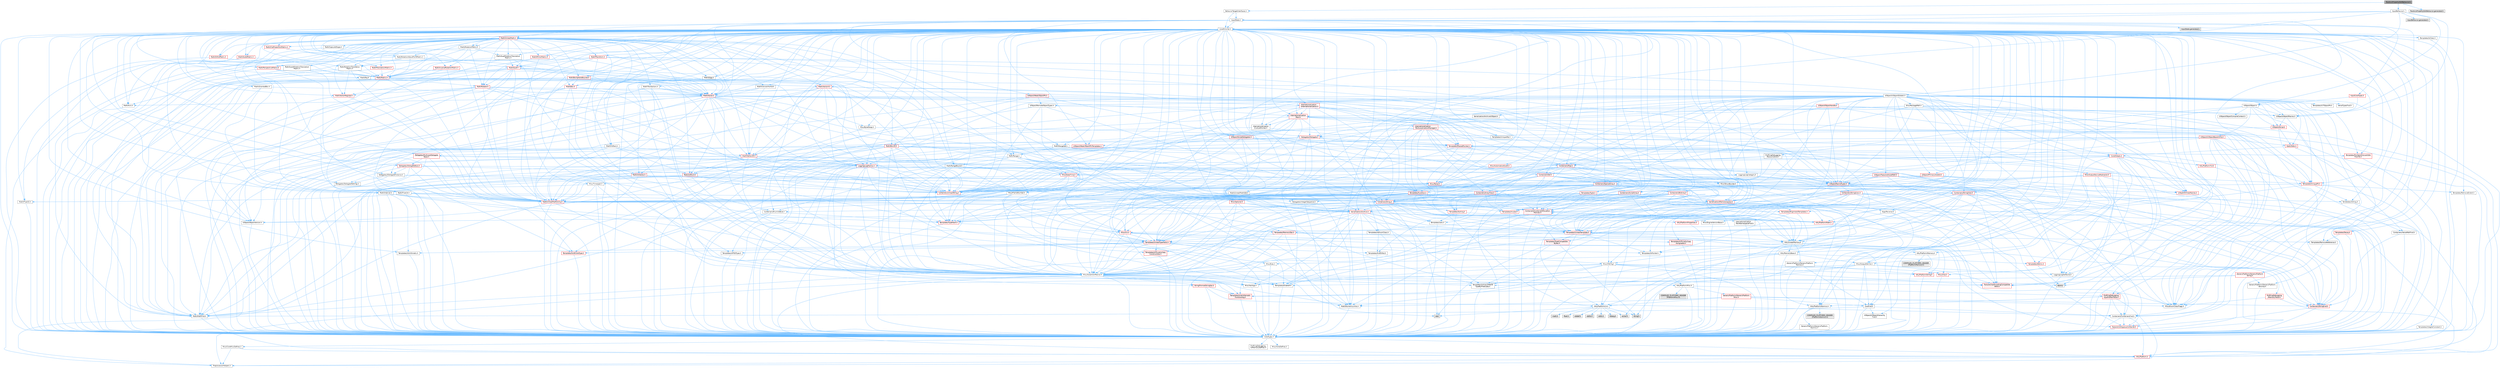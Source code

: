 digraph "TwoAxisPropertyEditBehavior.h"
{
 // INTERACTIVE_SVG=YES
 // LATEX_PDF_SIZE
  bgcolor="transparent";
  edge [fontname=Helvetica,fontsize=10,labelfontname=Helvetica,labelfontsize=10];
  node [fontname=Helvetica,fontsize=10,shape=box,height=0.2,width=0.4];
  Node1 [id="Node000001",label="TwoAxisPropertyEditBehavior.h",height=0.2,width=0.4,color="gray40", fillcolor="grey60", style="filled", fontcolor="black",tooltip=" "];
  Node1 -> Node2 [id="edge1_Node000001_Node000002",color="steelblue1",style="solid",tooltip=" "];
  Node2 [id="Node000002",label="InputBehavior.h",height=0.2,width=0.4,color="grey40", fillcolor="white", style="filled",URL="$dd/d78/InputBehavior_8h.html",tooltip=" "];
  Node2 -> Node3 [id="edge2_Node000002_Node000003",color="steelblue1",style="solid",tooltip=" "];
  Node3 [id="Node000003",label="CoreMinimal.h",height=0.2,width=0.4,color="grey40", fillcolor="white", style="filled",URL="$d7/d67/CoreMinimal_8h.html",tooltip=" "];
  Node3 -> Node4 [id="edge3_Node000003_Node000004",color="steelblue1",style="solid",tooltip=" "];
  Node4 [id="Node000004",label="CoreTypes.h",height=0.2,width=0.4,color="grey40", fillcolor="white", style="filled",URL="$dc/dec/CoreTypes_8h.html",tooltip=" "];
  Node4 -> Node5 [id="edge4_Node000004_Node000005",color="steelblue1",style="solid",tooltip=" "];
  Node5 [id="Node000005",label="HAL/Platform.h",height=0.2,width=0.4,color="red", fillcolor="#FFF0F0", style="filled",URL="$d9/dd0/Platform_8h.html",tooltip=" "];
  Node5 -> Node9 [id="edge5_Node000005_Node000009",color="steelblue1",style="solid",tooltip=" "];
  Node9 [id="Node000009",label="PreprocessorHelpers.h",height=0.2,width=0.4,color="grey40", fillcolor="white", style="filled",URL="$db/ddb/PreprocessorHelpers_8h.html",tooltip=" "];
  Node4 -> Node15 [id="edge6_Node000004_Node000015",color="steelblue1",style="solid",tooltip=" "];
  Node15 [id="Node000015",label="ProfilingDebugging\l/UMemoryDefines.h",height=0.2,width=0.4,color="grey40", fillcolor="white", style="filled",URL="$d2/da2/UMemoryDefines_8h.html",tooltip=" "];
  Node4 -> Node16 [id="edge7_Node000004_Node000016",color="steelblue1",style="solid",tooltip=" "];
  Node16 [id="Node000016",label="Misc/CoreMiscDefines.h",height=0.2,width=0.4,color="grey40", fillcolor="white", style="filled",URL="$da/d38/CoreMiscDefines_8h.html",tooltip=" "];
  Node16 -> Node5 [id="edge8_Node000016_Node000005",color="steelblue1",style="solid",tooltip=" "];
  Node16 -> Node9 [id="edge9_Node000016_Node000009",color="steelblue1",style="solid",tooltip=" "];
  Node4 -> Node17 [id="edge10_Node000004_Node000017",color="steelblue1",style="solid",tooltip=" "];
  Node17 [id="Node000017",label="Misc/CoreDefines.h",height=0.2,width=0.4,color="grey40", fillcolor="white", style="filled",URL="$d3/dd2/CoreDefines_8h.html",tooltip=" "];
  Node3 -> Node18 [id="edge11_Node000003_Node000018",color="steelblue1",style="solid",tooltip=" "];
  Node18 [id="Node000018",label="CoreFwd.h",height=0.2,width=0.4,color="grey40", fillcolor="white", style="filled",URL="$d1/d1e/CoreFwd_8h.html",tooltip=" "];
  Node18 -> Node4 [id="edge12_Node000018_Node000004",color="steelblue1",style="solid",tooltip=" "];
  Node18 -> Node19 [id="edge13_Node000018_Node000019",color="steelblue1",style="solid",tooltip=" "];
  Node19 [id="Node000019",label="Containers/ContainersFwd.h",height=0.2,width=0.4,color="grey40", fillcolor="white", style="filled",URL="$d4/d0a/ContainersFwd_8h.html",tooltip=" "];
  Node19 -> Node5 [id="edge14_Node000019_Node000005",color="steelblue1",style="solid",tooltip=" "];
  Node19 -> Node4 [id="edge15_Node000019_Node000004",color="steelblue1",style="solid",tooltip=" "];
  Node19 -> Node20 [id="edge16_Node000019_Node000020",color="steelblue1",style="solid",tooltip=" "];
  Node20 [id="Node000020",label="Traits/IsContiguousContainer.h",height=0.2,width=0.4,color="red", fillcolor="#FFF0F0", style="filled",URL="$d5/d3c/IsContiguousContainer_8h.html",tooltip=" "];
  Node20 -> Node4 [id="edge17_Node000020_Node000004",color="steelblue1",style="solid",tooltip=" "];
  Node18 -> Node23 [id="edge18_Node000018_Node000023",color="steelblue1",style="solid",tooltip=" "];
  Node23 [id="Node000023",label="Math/MathFwd.h",height=0.2,width=0.4,color="grey40", fillcolor="white", style="filled",URL="$d2/d10/MathFwd_8h.html",tooltip=" "];
  Node23 -> Node5 [id="edge19_Node000023_Node000005",color="steelblue1",style="solid",tooltip=" "];
  Node18 -> Node24 [id="edge20_Node000018_Node000024",color="steelblue1",style="solid",tooltip=" "];
  Node24 [id="Node000024",label="UObject/UObjectHierarchy\lFwd.h",height=0.2,width=0.4,color="grey40", fillcolor="white", style="filled",URL="$d3/d13/UObjectHierarchyFwd_8h.html",tooltip=" "];
  Node3 -> Node24 [id="edge21_Node000003_Node000024",color="steelblue1",style="solid",tooltip=" "];
  Node3 -> Node19 [id="edge22_Node000003_Node000019",color="steelblue1",style="solid",tooltip=" "];
  Node3 -> Node25 [id="edge23_Node000003_Node000025",color="steelblue1",style="solid",tooltip=" "];
  Node25 [id="Node000025",label="Misc/VarArgs.h",height=0.2,width=0.4,color="grey40", fillcolor="white", style="filled",URL="$d5/d6f/VarArgs_8h.html",tooltip=" "];
  Node25 -> Node4 [id="edge24_Node000025_Node000004",color="steelblue1",style="solid",tooltip=" "];
  Node3 -> Node26 [id="edge25_Node000003_Node000026",color="steelblue1",style="solid",tooltip=" "];
  Node26 [id="Node000026",label="Logging/LogVerbosity.h",height=0.2,width=0.4,color="grey40", fillcolor="white", style="filled",URL="$d2/d8f/LogVerbosity_8h.html",tooltip=" "];
  Node26 -> Node4 [id="edge26_Node000026_Node000004",color="steelblue1",style="solid",tooltip=" "];
  Node3 -> Node27 [id="edge27_Node000003_Node000027",color="steelblue1",style="solid",tooltip=" "];
  Node27 [id="Node000027",label="Misc/OutputDevice.h",height=0.2,width=0.4,color="grey40", fillcolor="white", style="filled",URL="$d7/d32/OutputDevice_8h.html",tooltip=" "];
  Node27 -> Node18 [id="edge28_Node000027_Node000018",color="steelblue1",style="solid",tooltip=" "];
  Node27 -> Node4 [id="edge29_Node000027_Node000004",color="steelblue1",style="solid",tooltip=" "];
  Node27 -> Node26 [id="edge30_Node000027_Node000026",color="steelblue1",style="solid",tooltip=" "];
  Node27 -> Node25 [id="edge31_Node000027_Node000025",color="steelblue1",style="solid",tooltip=" "];
  Node27 -> Node28 [id="edge32_Node000027_Node000028",color="steelblue1",style="solid",tooltip=" "];
  Node28 [id="Node000028",label="Templates/IsArrayOrRefOf\lTypeByPredicate.h",height=0.2,width=0.4,color="grey40", fillcolor="white", style="filled",URL="$d6/da1/IsArrayOrRefOfTypeByPredicate_8h.html",tooltip=" "];
  Node28 -> Node4 [id="edge33_Node000028_Node000004",color="steelblue1",style="solid",tooltip=" "];
  Node27 -> Node29 [id="edge34_Node000027_Node000029",color="steelblue1",style="solid",tooltip=" "];
  Node29 [id="Node000029",label="Templates/IsValidVariadic\lFunctionArg.h",height=0.2,width=0.4,color="red", fillcolor="#FFF0F0", style="filled",URL="$d0/dc8/IsValidVariadicFunctionArg_8h.html",tooltip=" "];
  Node29 -> Node4 [id="edge35_Node000029_Node000004",color="steelblue1",style="solid",tooltip=" "];
  Node27 -> Node31 [id="edge36_Node000027_Node000031",color="steelblue1",style="solid",tooltip=" "];
  Node31 [id="Node000031",label="Traits/IsCharEncodingCompatible\lWith.h",height=0.2,width=0.4,color="red", fillcolor="#FFF0F0", style="filled",URL="$df/dd1/IsCharEncodingCompatibleWith_8h.html",tooltip=" "];
  Node3 -> Node33 [id="edge37_Node000003_Node000033",color="steelblue1",style="solid",tooltip=" "];
  Node33 [id="Node000033",label="HAL/PlatformCrt.h",height=0.2,width=0.4,color="grey40", fillcolor="white", style="filled",URL="$d8/d75/PlatformCrt_8h.html",tooltip=" "];
  Node33 -> Node34 [id="edge38_Node000033_Node000034",color="steelblue1",style="solid",tooltip=" "];
  Node34 [id="Node000034",label="new",height=0.2,width=0.4,color="grey60", fillcolor="#E0E0E0", style="filled",tooltip=" "];
  Node33 -> Node35 [id="edge39_Node000033_Node000035",color="steelblue1",style="solid",tooltip=" "];
  Node35 [id="Node000035",label="wchar.h",height=0.2,width=0.4,color="grey60", fillcolor="#E0E0E0", style="filled",tooltip=" "];
  Node33 -> Node36 [id="edge40_Node000033_Node000036",color="steelblue1",style="solid",tooltip=" "];
  Node36 [id="Node000036",label="stddef.h",height=0.2,width=0.4,color="grey60", fillcolor="#E0E0E0", style="filled",tooltip=" "];
  Node33 -> Node37 [id="edge41_Node000033_Node000037",color="steelblue1",style="solid",tooltip=" "];
  Node37 [id="Node000037",label="stdlib.h",height=0.2,width=0.4,color="grey60", fillcolor="#E0E0E0", style="filled",tooltip=" "];
  Node33 -> Node38 [id="edge42_Node000033_Node000038",color="steelblue1",style="solid",tooltip=" "];
  Node38 [id="Node000038",label="stdio.h",height=0.2,width=0.4,color="grey60", fillcolor="#E0E0E0", style="filled",tooltip=" "];
  Node33 -> Node39 [id="edge43_Node000033_Node000039",color="steelblue1",style="solid",tooltip=" "];
  Node39 [id="Node000039",label="stdarg.h",height=0.2,width=0.4,color="grey60", fillcolor="#E0E0E0", style="filled",tooltip=" "];
  Node33 -> Node40 [id="edge44_Node000033_Node000040",color="steelblue1",style="solid",tooltip=" "];
  Node40 [id="Node000040",label="math.h",height=0.2,width=0.4,color="grey60", fillcolor="#E0E0E0", style="filled",tooltip=" "];
  Node33 -> Node41 [id="edge45_Node000033_Node000041",color="steelblue1",style="solid",tooltip=" "];
  Node41 [id="Node000041",label="float.h",height=0.2,width=0.4,color="grey60", fillcolor="#E0E0E0", style="filled",tooltip=" "];
  Node33 -> Node42 [id="edge46_Node000033_Node000042",color="steelblue1",style="solid",tooltip=" "];
  Node42 [id="Node000042",label="string.h",height=0.2,width=0.4,color="grey60", fillcolor="#E0E0E0", style="filled",tooltip=" "];
  Node3 -> Node43 [id="edge47_Node000003_Node000043",color="steelblue1",style="solid",tooltip=" "];
  Node43 [id="Node000043",label="HAL/PlatformMisc.h",height=0.2,width=0.4,color="grey40", fillcolor="white", style="filled",URL="$d0/df5/PlatformMisc_8h.html",tooltip=" "];
  Node43 -> Node4 [id="edge48_Node000043_Node000004",color="steelblue1",style="solid",tooltip=" "];
  Node43 -> Node44 [id="edge49_Node000043_Node000044",color="steelblue1",style="solid",tooltip=" "];
  Node44 [id="Node000044",label="GenericPlatform/GenericPlatform\lMisc.h",height=0.2,width=0.4,color="red", fillcolor="#FFF0F0", style="filled",URL="$db/d9a/GenericPlatformMisc_8h.html",tooltip=" "];
  Node44 -> Node45 [id="edge50_Node000044_Node000045",color="steelblue1",style="solid",tooltip=" "];
  Node45 [id="Node000045",label="Containers/StringFwd.h",height=0.2,width=0.4,color="red", fillcolor="#FFF0F0", style="filled",URL="$df/d37/StringFwd_8h.html",tooltip=" "];
  Node45 -> Node4 [id="edge51_Node000045_Node000004",color="steelblue1",style="solid",tooltip=" "];
  Node45 -> Node20 [id="edge52_Node000045_Node000020",color="steelblue1",style="solid",tooltip=" "];
  Node44 -> Node18 [id="edge53_Node000044_Node000018",color="steelblue1",style="solid",tooltip=" "];
  Node44 -> Node4 [id="edge54_Node000044_Node000004",color="steelblue1",style="solid",tooltip=" "];
  Node44 -> Node33 [id="edge55_Node000044_Node000033",color="steelblue1",style="solid",tooltip=" "];
  Node44 -> Node48 [id="edge56_Node000044_Node000048",color="steelblue1",style="solid",tooltip=" "];
  Node48 [id="Node000048",label="Math/NumericLimits.h",height=0.2,width=0.4,color="grey40", fillcolor="white", style="filled",URL="$df/d1b/NumericLimits_8h.html",tooltip=" "];
  Node48 -> Node4 [id="edge57_Node000048_Node000004",color="steelblue1",style="solid",tooltip=" "];
  Node44 -> Node50 [id="edge58_Node000044_Node000050",color="steelblue1",style="solid",tooltip=" "];
  Node50 [id="Node000050",label="Misc/EnumClassFlags.h",height=0.2,width=0.4,color="grey40", fillcolor="white", style="filled",URL="$d8/de7/EnumClassFlags_8h.html",tooltip=" "];
  Node43 -> Node53 [id="edge59_Node000043_Node000053",color="steelblue1",style="solid",tooltip=" "];
  Node53 [id="Node000053",label="COMPILED_PLATFORM_HEADER\l(PlatformMisc.h)",height=0.2,width=0.4,color="grey60", fillcolor="#E0E0E0", style="filled",tooltip=" "];
  Node43 -> Node54 [id="edge60_Node000043_Node000054",color="steelblue1",style="solid",tooltip=" "];
  Node54 [id="Node000054",label="ProfilingDebugging\l/CpuProfilerTrace.h",height=0.2,width=0.4,color="red", fillcolor="#FFF0F0", style="filled",URL="$da/dcb/CpuProfilerTrace_8h.html",tooltip=" "];
  Node54 -> Node4 [id="edge61_Node000054_Node000004",color="steelblue1",style="solid",tooltip=" "];
  Node54 -> Node19 [id="edge62_Node000054_Node000019",color="steelblue1",style="solid",tooltip=" "];
  Node54 -> Node55 [id="edge63_Node000054_Node000055",color="steelblue1",style="solid",tooltip=" "];
  Node55 [id="Node000055",label="HAL/PlatformAtomics.h",height=0.2,width=0.4,color="grey40", fillcolor="white", style="filled",URL="$d3/d36/PlatformAtomics_8h.html",tooltip=" "];
  Node55 -> Node4 [id="edge64_Node000055_Node000004",color="steelblue1",style="solid",tooltip=" "];
  Node55 -> Node56 [id="edge65_Node000055_Node000056",color="steelblue1",style="solid",tooltip=" "];
  Node56 [id="Node000056",label="GenericPlatform/GenericPlatform\lAtomics.h",height=0.2,width=0.4,color="grey40", fillcolor="white", style="filled",URL="$da/d72/GenericPlatformAtomics_8h.html",tooltip=" "];
  Node56 -> Node4 [id="edge66_Node000056_Node000004",color="steelblue1",style="solid",tooltip=" "];
  Node55 -> Node57 [id="edge67_Node000055_Node000057",color="steelblue1",style="solid",tooltip=" "];
  Node57 [id="Node000057",label="COMPILED_PLATFORM_HEADER\l(PlatformAtomics.h)",height=0.2,width=0.4,color="grey60", fillcolor="#E0E0E0", style="filled",tooltip=" "];
  Node54 -> Node9 [id="edge68_Node000054_Node000009",color="steelblue1",style="solid",tooltip=" "];
  Node3 -> Node62 [id="edge69_Node000003_Node000062",color="steelblue1",style="solid",tooltip=" "];
  Node62 [id="Node000062",label="Misc/AssertionMacros.h",height=0.2,width=0.4,color="grey40", fillcolor="white", style="filled",URL="$d0/dfa/AssertionMacros_8h.html",tooltip=" "];
  Node62 -> Node4 [id="edge70_Node000062_Node000004",color="steelblue1",style="solid",tooltip=" "];
  Node62 -> Node5 [id="edge71_Node000062_Node000005",color="steelblue1",style="solid",tooltip=" "];
  Node62 -> Node43 [id="edge72_Node000062_Node000043",color="steelblue1",style="solid",tooltip=" "];
  Node62 -> Node9 [id="edge73_Node000062_Node000009",color="steelblue1",style="solid",tooltip=" "];
  Node62 -> Node63 [id="edge74_Node000062_Node000063",color="steelblue1",style="solid",tooltip=" "];
  Node63 [id="Node000063",label="Templates/EnableIf.h",height=0.2,width=0.4,color="grey40", fillcolor="white", style="filled",URL="$d7/d60/EnableIf_8h.html",tooltip=" "];
  Node63 -> Node4 [id="edge75_Node000063_Node000004",color="steelblue1",style="solid",tooltip=" "];
  Node62 -> Node28 [id="edge76_Node000062_Node000028",color="steelblue1",style="solid",tooltip=" "];
  Node62 -> Node29 [id="edge77_Node000062_Node000029",color="steelblue1",style="solid",tooltip=" "];
  Node62 -> Node31 [id="edge78_Node000062_Node000031",color="steelblue1",style="solid",tooltip=" "];
  Node62 -> Node25 [id="edge79_Node000062_Node000025",color="steelblue1",style="solid",tooltip=" "];
  Node62 -> Node64 [id="edge80_Node000062_Node000064",color="steelblue1",style="solid",tooltip=" "];
  Node64 [id="Node000064",label="String/FormatStringSan.h",height=0.2,width=0.4,color="red", fillcolor="#FFF0F0", style="filled",URL="$d3/d8b/FormatStringSan_8h.html",tooltip=" "];
  Node64 -> Node4 [id="edge81_Node000064_Node000004",color="steelblue1",style="solid",tooltip=" "];
  Node64 -> Node29 [id="edge82_Node000064_Node000029",color="steelblue1",style="solid",tooltip=" "];
  Node64 -> Node19 [id="edge83_Node000064_Node000019",color="steelblue1",style="solid",tooltip=" "];
  Node62 -> Node70 [id="edge84_Node000062_Node000070",color="steelblue1",style="solid",tooltip=" "];
  Node70 [id="Node000070",label="atomic",height=0.2,width=0.4,color="grey60", fillcolor="#E0E0E0", style="filled",tooltip=" "];
  Node3 -> Node71 [id="edge85_Node000003_Node000071",color="steelblue1",style="solid",tooltip=" "];
  Node71 [id="Node000071",label="Templates/IsPointer.h",height=0.2,width=0.4,color="grey40", fillcolor="white", style="filled",URL="$d7/d05/IsPointer_8h.html",tooltip=" "];
  Node71 -> Node4 [id="edge86_Node000071_Node000004",color="steelblue1",style="solid",tooltip=" "];
  Node3 -> Node72 [id="edge87_Node000003_Node000072",color="steelblue1",style="solid",tooltip=" "];
  Node72 [id="Node000072",label="HAL/PlatformMemory.h",height=0.2,width=0.4,color="grey40", fillcolor="white", style="filled",URL="$de/d68/PlatformMemory_8h.html",tooltip=" "];
  Node72 -> Node4 [id="edge88_Node000072_Node000004",color="steelblue1",style="solid",tooltip=" "];
  Node72 -> Node73 [id="edge89_Node000072_Node000073",color="steelblue1",style="solid",tooltip=" "];
  Node73 [id="Node000073",label="GenericPlatform/GenericPlatform\lMemory.h",height=0.2,width=0.4,color="grey40", fillcolor="white", style="filled",URL="$dd/d22/GenericPlatformMemory_8h.html",tooltip=" "];
  Node73 -> Node18 [id="edge90_Node000073_Node000018",color="steelblue1",style="solid",tooltip=" "];
  Node73 -> Node4 [id="edge91_Node000073_Node000004",color="steelblue1",style="solid",tooltip=" "];
  Node73 -> Node74 [id="edge92_Node000073_Node000074",color="steelblue1",style="solid",tooltip=" "];
  Node74 [id="Node000074",label="HAL/PlatformString.h",height=0.2,width=0.4,color="red", fillcolor="#FFF0F0", style="filled",URL="$db/db5/PlatformString_8h.html",tooltip=" "];
  Node74 -> Node4 [id="edge93_Node000074_Node000004",color="steelblue1",style="solid",tooltip=" "];
  Node73 -> Node42 [id="edge94_Node000073_Node000042",color="steelblue1",style="solid",tooltip=" "];
  Node73 -> Node35 [id="edge95_Node000073_Node000035",color="steelblue1",style="solid",tooltip=" "];
  Node72 -> Node76 [id="edge96_Node000072_Node000076",color="steelblue1",style="solid",tooltip=" "];
  Node76 [id="Node000076",label="COMPILED_PLATFORM_HEADER\l(PlatformMemory.h)",height=0.2,width=0.4,color="grey60", fillcolor="#E0E0E0", style="filled",tooltip=" "];
  Node3 -> Node55 [id="edge97_Node000003_Node000055",color="steelblue1",style="solid",tooltip=" "];
  Node3 -> Node77 [id="edge98_Node000003_Node000077",color="steelblue1",style="solid",tooltip=" "];
  Node77 [id="Node000077",label="Misc/Exec.h",height=0.2,width=0.4,color="grey40", fillcolor="white", style="filled",URL="$de/ddb/Exec_8h.html",tooltip=" "];
  Node77 -> Node4 [id="edge99_Node000077_Node000004",color="steelblue1",style="solid",tooltip=" "];
  Node77 -> Node62 [id="edge100_Node000077_Node000062",color="steelblue1",style="solid",tooltip=" "];
  Node3 -> Node78 [id="edge101_Node000003_Node000078",color="steelblue1",style="solid",tooltip=" "];
  Node78 [id="Node000078",label="HAL/MemoryBase.h",height=0.2,width=0.4,color="grey40", fillcolor="white", style="filled",URL="$d6/d9f/MemoryBase_8h.html",tooltip=" "];
  Node78 -> Node4 [id="edge102_Node000078_Node000004",color="steelblue1",style="solid",tooltip=" "];
  Node78 -> Node55 [id="edge103_Node000078_Node000055",color="steelblue1",style="solid",tooltip=" "];
  Node78 -> Node33 [id="edge104_Node000078_Node000033",color="steelblue1",style="solid",tooltip=" "];
  Node78 -> Node77 [id="edge105_Node000078_Node000077",color="steelblue1",style="solid",tooltip=" "];
  Node78 -> Node27 [id="edge106_Node000078_Node000027",color="steelblue1",style="solid",tooltip=" "];
  Node78 -> Node79 [id="edge107_Node000078_Node000079",color="steelblue1",style="solid",tooltip=" "];
  Node79 [id="Node000079",label="Templates/Atomic.h",height=0.2,width=0.4,color="red", fillcolor="#FFF0F0", style="filled",URL="$d3/d91/Atomic_8h.html",tooltip=" "];
  Node79 -> Node70 [id="edge108_Node000079_Node000070",color="steelblue1",style="solid",tooltip=" "];
  Node3 -> Node88 [id="edge109_Node000003_Node000088",color="steelblue1",style="solid",tooltip=" "];
  Node88 [id="Node000088",label="HAL/UnrealMemory.h",height=0.2,width=0.4,color="grey40", fillcolor="white", style="filled",URL="$d9/d96/UnrealMemory_8h.html",tooltip=" "];
  Node88 -> Node4 [id="edge110_Node000088_Node000004",color="steelblue1",style="solid",tooltip=" "];
  Node88 -> Node73 [id="edge111_Node000088_Node000073",color="steelblue1",style="solid",tooltip=" "];
  Node88 -> Node78 [id="edge112_Node000088_Node000078",color="steelblue1",style="solid",tooltip=" "];
  Node88 -> Node72 [id="edge113_Node000088_Node000072",color="steelblue1",style="solid",tooltip=" "];
  Node88 -> Node89 [id="edge114_Node000088_Node000089",color="steelblue1",style="solid",tooltip=" "];
  Node89 [id="Node000089",label="ProfilingDebugging\l/MemoryTrace.h",height=0.2,width=0.4,color="red", fillcolor="#FFF0F0", style="filled",URL="$da/dd7/MemoryTrace_8h.html",tooltip=" "];
  Node89 -> Node5 [id="edge115_Node000089_Node000005",color="steelblue1",style="solid",tooltip=" "];
  Node89 -> Node50 [id="edge116_Node000089_Node000050",color="steelblue1",style="solid",tooltip=" "];
  Node88 -> Node71 [id="edge117_Node000088_Node000071",color="steelblue1",style="solid",tooltip=" "];
  Node3 -> Node90 [id="edge118_Node000003_Node000090",color="steelblue1",style="solid",tooltip=" "];
  Node90 [id="Node000090",label="Templates/IsArithmetic.h",height=0.2,width=0.4,color="grey40", fillcolor="white", style="filled",URL="$d2/d5d/IsArithmetic_8h.html",tooltip=" "];
  Node90 -> Node4 [id="edge119_Node000090_Node000004",color="steelblue1",style="solid",tooltip=" "];
  Node3 -> Node84 [id="edge120_Node000003_Node000084",color="steelblue1",style="solid",tooltip=" "];
  Node84 [id="Node000084",label="Templates/AndOrNot.h",height=0.2,width=0.4,color="grey40", fillcolor="white", style="filled",URL="$db/d0a/AndOrNot_8h.html",tooltip=" "];
  Node84 -> Node4 [id="edge121_Node000084_Node000004",color="steelblue1",style="solid",tooltip=" "];
  Node3 -> Node91 [id="edge122_Node000003_Node000091",color="steelblue1",style="solid",tooltip=" "];
  Node91 [id="Node000091",label="Templates/IsPODType.h",height=0.2,width=0.4,color="grey40", fillcolor="white", style="filled",URL="$d7/db1/IsPODType_8h.html",tooltip=" "];
  Node91 -> Node4 [id="edge123_Node000091_Node000004",color="steelblue1",style="solid",tooltip=" "];
  Node3 -> Node92 [id="edge124_Node000003_Node000092",color="steelblue1",style="solid",tooltip=" "];
  Node92 [id="Node000092",label="Templates/IsUECoreType.h",height=0.2,width=0.4,color="red", fillcolor="#FFF0F0", style="filled",URL="$d1/db8/IsUECoreType_8h.html",tooltip=" "];
  Node92 -> Node4 [id="edge125_Node000092_Node000004",color="steelblue1",style="solid",tooltip=" "];
  Node3 -> Node85 [id="edge126_Node000003_Node000085",color="steelblue1",style="solid",tooltip=" "];
  Node85 [id="Node000085",label="Templates/IsTriviallyCopy\lConstructible.h",height=0.2,width=0.4,color="red", fillcolor="#FFF0F0", style="filled",URL="$d3/d78/IsTriviallyCopyConstructible_8h.html",tooltip=" "];
  Node85 -> Node4 [id="edge127_Node000085_Node000004",color="steelblue1",style="solid",tooltip=" "];
  Node3 -> Node93 [id="edge128_Node000003_Node000093",color="steelblue1",style="solid",tooltip=" "];
  Node93 [id="Node000093",label="Templates/UnrealTypeTraits.h",height=0.2,width=0.4,color="red", fillcolor="#FFF0F0", style="filled",URL="$d2/d2d/UnrealTypeTraits_8h.html",tooltip=" "];
  Node93 -> Node4 [id="edge129_Node000093_Node000004",color="steelblue1",style="solid",tooltip=" "];
  Node93 -> Node71 [id="edge130_Node000093_Node000071",color="steelblue1",style="solid",tooltip=" "];
  Node93 -> Node62 [id="edge131_Node000093_Node000062",color="steelblue1",style="solid",tooltip=" "];
  Node93 -> Node84 [id="edge132_Node000093_Node000084",color="steelblue1",style="solid",tooltip=" "];
  Node93 -> Node63 [id="edge133_Node000093_Node000063",color="steelblue1",style="solid",tooltip=" "];
  Node93 -> Node90 [id="edge134_Node000093_Node000090",color="steelblue1",style="solid",tooltip=" "];
  Node93 -> Node91 [id="edge135_Node000093_Node000091",color="steelblue1",style="solid",tooltip=" "];
  Node93 -> Node92 [id="edge136_Node000093_Node000092",color="steelblue1",style="solid",tooltip=" "];
  Node93 -> Node85 [id="edge137_Node000093_Node000085",color="steelblue1",style="solid",tooltip=" "];
  Node3 -> Node63 [id="edge138_Node000003_Node000063",color="steelblue1",style="solid",tooltip=" "];
  Node3 -> Node95 [id="edge139_Node000003_Node000095",color="steelblue1",style="solid",tooltip=" "];
  Node95 [id="Node000095",label="Templates/RemoveReference.h",height=0.2,width=0.4,color="grey40", fillcolor="white", style="filled",URL="$da/dbe/RemoveReference_8h.html",tooltip=" "];
  Node95 -> Node4 [id="edge140_Node000095_Node000004",color="steelblue1",style="solid",tooltip=" "];
  Node3 -> Node96 [id="edge141_Node000003_Node000096",color="steelblue1",style="solid",tooltip=" "];
  Node96 [id="Node000096",label="Templates/IntegralConstant.h",height=0.2,width=0.4,color="grey40", fillcolor="white", style="filled",URL="$db/d1b/IntegralConstant_8h.html",tooltip=" "];
  Node96 -> Node4 [id="edge142_Node000096_Node000004",color="steelblue1",style="solid",tooltip=" "];
  Node3 -> Node97 [id="edge143_Node000003_Node000097",color="steelblue1",style="solid",tooltip=" "];
  Node97 [id="Node000097",label="Templates/IsClass.h",height=0.2,width=0.4,color="grey40", fillcolor="white", style="filled",URL="$db/dcb/IsClass_8h.html",tooltip=" "];
  Node97 -> Node4 [id="edge144_Node000097_Node000004",color="steelblue1",style="solid",tooltip=" "];
  Node3 -> Node98 [id="edge145_Node000003_Node000098",color="steelblue1",style="solid",tooltip=" "];
  Node98 [id="Node000098",label="Templates/TypeCompatible\lBytes.h",height=0.2,width=0.4,color="red", fillcolor="#FFF0F0", style="filled",URL="$df/d0a/TypeCompatibleBytes_8h.html",tooltip=" "];
  Node98 -> Node4 [id="edge146_Node000098_Node000004",color="steelblue1",style="solid",tooltip=" "];
  Node98 -> Node42 [id="edge147_Node000098_Node000042",color="steelblue1",style="solid",tooltip=" "];
  Node98 -> Node34 [id="edge148_Node000098_Node000034",color="steelblue1",style="solid",tooltip=" "];
  Node3 -> Node20 [id="edge149_Node000003_Node000020",color="steelblue1",style="solid",tooltip=" "];
  Node3 -> Node99 [id="edge150_Node000003_Node000099",color="steelblue1",style="solid",tooltip=" "];
  Node99 [id="Node000099",label="Templates/UnrealTemplate.h",height=0.2,width=0.4,color="red", fillcolor="#FFF0F0", style="filled",URL="$d4/d24/UnrealTemplate_8h.html",tooltip=" "];
  Node99 -> Node4 [id="edge151_Node000099_Node000004",color="steelblue1",style="solid",tooltip=" "];
  Node99 -> Node71 [id="edge152_Node000099_Node000071",color="steelblue1",style="solid",tooltip=" "];
  Node99 -> Node88 [id="edge153_Node000099_Node000088",color="steelblue1",style="solid",tooltip=" "];
  Node99 -> Node93 [id="edge154_Node000099_Node000093",color="steelblue1",style="solid",tooltip=" "];
  Node99 -> Node95 [id="edge155_Node000099_Node000095",color="steelblue1",style="solid",tooltip=" "];
  Node99 -> Node98 [id="edge156_Node000099_Node000098",color="steelblue1",style="solid",tooltip=" "];
  Node99 -> Node20 [id="edge157_Node000099_Node000020",color="steelblue1",style="solid",tooltip=" "];
  Node3 -> Node48 [id="edge158_Node000003_Node000048",color="steelblue1",style="solid",tooltip=" "];
  Node3 -> Node103 [id="edge159_Node000003_Node000103",color="steelblue1",style="solid",tooltip=" "];
  Node103 [id="Node000103",label="HAL/PlatformMath.h",height=0.2,width=0.4,color="red", fillcolor="#FFF0F0", style="filled",URL="$dc/d53/PlatformMath_8h.html",tooltip=" "];
  Node103 -> Node4 [id="edge160_Node000103_Node000004",color="steelblue1",style="solid",tooltip=" "];
  Node3 -> Node86 [id="edge161_Node000003_Node000086",color="steelblue1",style="solid",tooltip=" "];
  Node86 [id="Node000086",label="Templates/IsTriviallyCopy\lAssignable.h",height=0.2,width=0.4,color="red", fillcolor="#FFF0F0", style="filled",URL="$d2/df2/IsTriviallyCopyAssignable_8h.html",tooltip=" "];
  Node86 -> Node4 [id="edge162_Node000086_Node000004",color="steelblue1",style="solid",tooltip=" "];
  Node3 -> Node111 [id="edge163_Node000003_Node000111",color="steelblue1",style="solid",tooltip=" "];
  Node111 [id="Node000111",label="Templates/MemoryOps.h",height=0.2,width=0.4,color="red", fillcolor="#FFF0F0", style="filled",URL="$db/dea/MemoryOps_8h.html",tooltip=" "];
  Node111 -> Node4 [id="edge164_Node000111_Node000004",color="steelblue1",style="solid",tooltip=" "];
  Node111 -> Node88 [id="edge165_Node000111_Node000088",color="steelblue1",style="solid",tooltip=" "];
  Node111 -> Node86 [id="edge166_Node000111_Node000086",color="steelblue1",style="solid",tooltip=" "];
  Node111 -> Node85 [id="edge167_Node000111_Node000085",color="steelblue1",style="solid",tooltip=" "];
  Node111 -> Node93 [id="edge168_Node000111_Node000093",color="steelblue1",style="solid",tooltip=" "];
  Node111 -> Node34 [id="edge169_Node000111_Node000034",color="steelblue1",style="solid",tooltip=" "];
  Node3 -> Node112 [id="edge170_Node000003_Node000112",color="steelblue1",style="solid",tooltip=" "];
  Node112 [id="Node000112",label="Containers/ContainerAllocation\lPolicies.h",height=0.2,width=0.4,color="red", fillcolor="#FFF0F0", style="filled",URL="$d7/dff/ContainerAllocationPolicies_8h.html",tooltip=" "];
  Node112 -> Node4 [id="edge171_Node000112_Node000004",color="steelblue1",style="solid",tooltip=" "];
  Node112 -> Node112 [id="edge172_Node000112_Node000112",color="steelblue1",style="solid",tooltip=" "];
  Node112 -> Node103 [id="edge173_Node000112_Node000103",color="steelblue1",style="solid",tooltip=" "];
  Node112 -> Node88 [id="edge174_Node000112_Node000088",color="steelblue1",style="solid",tooltip=" "];
  Node112 -> Node48 [id="edge175_Node000112_Node000048",color="steelblue1",style="solid",tooltip=" "];
  Node112 -> Node62 [id="edge176_Node000112_Node000062",color="steelblue1",style="solid",tooltip=" "];
  Node112 -> Node111 [id="edge177_Node000112_Node000111",color="steelblue1",style="solid",tooltip=" "];
  Node112 -> Node98 [id="edge178_Node000112_Node000098",color="steelblue1",style="solid",tooltip=" "];
  Node3 -> Node115 [id="edge179_Node000003_Node000115",color="steelblue1",style="solid",tooltip=" "];
  Node115 [id="Node000115",label="Templates/IsEnumClass.h",height=0.2,width=0.4,color="grey40", fillcolor="white", style="filled",URL="$d7/d15/IsEnumClass_8h.html",tooltip=" "];
  Node115 -> Node4 [id="edge180_Node000115_Node000004",color="steelblue1",style="solid",tooltip=" "];
  Node115 -> Node84 [id="edge181_Node000115_Node000084",color="steelblue1",style="solid",tooltip=" "];
  Node3 -> Node116 [id="edge182_Node000003_Node000116",color="steelblue1",style="solid",tooltip=" "];
  Node116 [id="Node000116",label="HAL/PlatformProperties.h",height=0.2,width=0.4,color="red", fillcolor="#FFF0F0", style="filled",URL="$d9/db0/PlatformProperties_8h.html",tooltip=" "];
  Node116 -> Node4 [id="edge183_Node000116_Node000004",color="steelblue1",style="solid",tooltip=" "];
  Node3 -> Node119 [id="edge184_Node000003_Node000119",color="steelblue1",style="solid",tooltip=" "];
  Node119 [id="Node000119",label="Misc/EngineVersionBase.h",height=0.2,width=0.4,color="grey40", fillcolor="white", style="filled",URL="$d5/d2b/EngineVersionBase_8h.html",tooltip=" "];
  Node119 -> Node4 [id="edge185_Node000119_Node000004",color="steelblue1",style="solid",tooltip=" "];
  Node3 -> Node120 [id="edge186_Node000003_Node000120",color="steelblue1",style="solid",tooltip=" "];
  Node120 [id="Node000120",label="Internationalization\l/TextNamespaceFwd.h",height=0.2,width=0.4,color="grey40", fillcolor="white", style="filled",URL="$d8/d97/TextNamespaceFwd_8h.html",tooltip=" "];
  Node120 -> Node4 [id="edge187_Node000120_Node000004",color="steelblue1",style="solid",tooltip=" "];
  Node3 -> Node121 [id="edge188_Node000003_Node000121",color="steelblue1",style="solid",tooltip=" "];
  Node121 [id="Node000121",label="Serialization/Archive.h",height=0.2,width=0.4,color="red", fillcolor="#FFF0F0", style="filled",URL="$d7/d3b/Archive_8h.html",tooltip=" "];
  Node121 -> Node18 [id="edge189_Node000121_Node000018",color="steelblue1",style="solid",tooltip=" "];
  Node121 -> Node4 [id="edge190_Node000121_Node000004",color="steelblue1",style="solid",tooltip=" "];
  Node121 -> Node116 [id="edge191_Node000121_Node000116",color="steelblue1",style="solid",tooltip=" "];
  Node121 -> Node120 [id="edge192_Node000121_Node000120",color="steelblue1",style="solid",tooltip=" "];
  Node121 -> Node23 [id="edge193_Node000121_Node000023",color="steelblue1",style="solid",tooltip=" "];
  Node121 -> Node62 [id="edge194_Node000121_Node000062",color="steelblue1",style="solid",tooltip=" "];
  Node121 -> Node119 [id="edge195_Node000121_Node000119",color="steelblue1",style="solid",tooltip=" "];
  Node121 -> Node25 [id="edge196_Node000121_Node000025",color="steelblue1",style="solid",tooltip=" "];
  Node121 -> Node63 [id="edge197_Node000121_Node000063",color="steelblue1",style="solid",tooltip=" "];
  Node121 -> Node28 [id="edge198_Node000121_Node000028",color="steelblue1",style="solid",tooltip=" "];
  Node121 -> Node115 [id="edge199_Node000121_Node000115",color="steelblue1",style="solid",tooltip=" "];
  Node121 -> Node29 [id="edge200_Node000121_Node000029",color="steelblue1",style="solid",tooltip=" "];
  Node121 -> Node99 [id="edge201_Node000121_Node000099",color="steelblue1",style="solid",tooltip=" "];
  Node121 -> Node31 [id="edge202_Node000121_Node000031",color="steelblue1",style="solid",tooltip=" "];
  Node121 -> Node124 [id="edge203_Node000121_Node000124",color="steelblue1",style="solid",tooltip=" "];
  Node124 [id="Node000124",label="UObject/ObjectVersion.h",height=0.2,width=0.4,color="grey40", fillcolor="white", style="filled",URL="$da/d63/ObjectVersion_8h.html",tooltip=" "];
  Node124 -> Node4 [id="edge204_Node000124_Node000004",color="steelblue1",style="solid",tooltip=" "];
  Node3 -> Node125 [id="edge205_Node000003_Node000125",color="steelblue1",style="solid",tooltip=" "];
  Node125 [id="Node000125",label="Templates/Less.h",height=0.2,width=0.4,color="grey40", fillcolor="white", style="filled",URL="$de/dc8/Less_8h.html",tooltip=" "];
  Node125 -> Node4 [id="edge206_Node000125_Node000004",color="steelblue1",style="solid",tooltip=" "];
  Node125 -> Node99 [id="edge207_Node000125_Node000099",color="steelblue1",style="solid",tooltip=" "];
  Node3 -> Node126 [id="edge208_Node000003_Node000126",color="steelblue1",style="solid",tooltip=" "];
  Node126 [id="Node000126",label="Templates/Sorting.h",height=0.2,width=0.4,color="red", fillcolor="#FFF0F0", style="filled",URL="$d3/d9e/Sorting_8h.html",tooltip=" "];
  Node126 -> Node4 [id="edge209_Node000126_Node000004",color="steelblue1",style="solid",tooltip=" "];
  Node126 -> Node103 [id="edge210_Node000126_Node000103",color="steelblue1",style="solid",tooltip=" "];
  Node126 -> Node125 [id="edge211_Node000126_Node000125",color="steelblue1",style="solid",tooltip=" "];
  Node3 -> Node137 [id="edge212_Node000003_Node000137",color="steelblue1",style="solid",tooltip=" "];
  Node137 [id="Node000137",label="Misc/Char.h",height=0.2,width=0.4,color="red", fillcolor="#FFF0F0", style="filled",URL="$d0/d58/Char_8h.html",tooltip=" "];
  Node137 -> Node4 [id="edge213_Node000137_Node000004",color="steelblue1",style="solid",tooltip=" "];
  Node3 -> Node140 [id="edge214_Node000003_Node000140",color="steelblue1",style="solid",tooltip=" "];
  Node140 [id="Node000140",label="GenericPlatform/GenericPlatform\lStricmp.h",height=0.2,width=0.4,color="grey40", fillcolor="white", style="filled",URL="$d2/d86/GenericPlatformStricmp_8h.html",tooltip=" "];
  Node140 -> Node4 [id="edge215_Node000140_Node000004",color="steelblue1",style="solid",tooltip=" "];
  Node3 -> Node141 [id="edge216_Node000003_Node000141",color="steelblue1",style="solid",tooltip=" "];
  Node141 [id="Node000141",label="GenericPlatform/GenericPlatform\lString.h",height=0.2,width=0.4,color="red", fillcolor="#FFF0F0", style="filled",URL="$dd/d20/GenericPlatformString_8h.html",tooltip=" "];
  Node141 -> Node4 [id="edge217_Node000141_Node000004",color="steelblue1",style="solid",tooltip=" "];
  Node141 -> Node140 [id="edge218_Node000141_Node000140",color="steelblue1",style="solid",tooltip=" "];
  Node141 -> Node63 [id="edge219_Node000141_Node000063",color="steelblue1",style="solid",tooltip=" "];
  Node141 -> Node31 [id="edge220_Node000141_Node000031",color="steelblue1",style="solid",tooltip=" "];
  Node3 -> Node74 [id="edge221_Node000003_Node000074",color="steelblue1",style="solid",tooltip=" "];
  Node3 -> Node144 [id="edge222_Node000003_Node000144",color="steelblue1",style="solid",tooltip=" "];
  Node144 [id="Node000144",label="Misc/CString.h",height=0.2,width=0.4,color="grey40", fillcolor="white", style="filled",URL="$d2/d49/CString_8h.html",tooltip=" "];
  Node144 -> Node4 [id="edge223_Node000144_Node000004",color="steelblue1",style="solid",tooltip=" "];
  Node144 -> Node33 [id="edge224_Node000144_Node000033",color="steelblue1",style="solid",tooltip=" "];
  Node144 -> Node74 [id="edge225_Node000144_Node000074",color="steelblue1",style="solid",tooltip=" "];
  Node144 -> Node62 [id="edge226_Node000144_Node000062",color="steelblue1",style="solid",tooltip=" "];
  Node144 -> Node137 [id="edge227_Node000144_Node000137",color="steelblue1",style="solid",tooltip=" "];
  Node144 -> Node25 [id="edge228_Node000144_Node000025",color="steelblue1",style="solid",tooltip=" "];
  Node144 -> Node28 [id="edge229_Node000144_Node000028",color="steelblue1",style="solid",tooltip=" "];
  Node144 -> Node29 [id="edge230_Node000144_Node000029",color="steelblue1",style="solid",tooltip=" "];
  Node144 -> Node31 [id="edge231_Node000144_Node000031",color="steelblue1",style="solid",tooltip=" "];
  Node3 -> Node145 [id="edge232_Node000003_Node000145",color="steelblue1",style="solid",tooltip=" "];
  Node145 [id="Node000145",label="Misc/Crc.h",height=0.2,width=0.4,color="red", fillcolor="#FFF0F0", style="filled",URL="$d4/dd2/Crc_8h.html",tooltip=" "];
  Node145 -> Node4 [id="edge233_Node000145_Node000004",color="steelblue1",style="solid",tooltip=" "];
  Node145 -> Node74 [id="edge234_Node000145_Node000074",color="steelblue1",style="solid",tooltip=" "];
  Node145 -> Node62 [id="edge235_Node000145_Node000062",color="steelblue1",style="solid",tooltip=" "];
  Node145 -> Node144 [id="edge236_Node000145_Node000144",color="steelblue1",style="solid",tooltip=" "];
  Node145 -> Node137 [id="edge237_Node000145_Node000137",color="steelblue1",style="solid",tooltip=" "];
  Node145 -> Node93 [id="edge238_Node000145_Node000093",color="steelblue1",style="solid",tooltip=" "];
  Node3 -> Node136 [id="edge239_Node000003_Node000136",color="steelblue1",style="solid",tooltip=" "];
  Node136 [id="Node000136",label="Math/UnrealMathUtility.h",height=0.2,width=0.4,color="red", fillcolor="#FFF0F0", style="filled",URL="$db/db8/UnrealMathUtility_8h.html",tooltip=" "];
  Node136 -> Node4 [id="edge240_Node000136_Node000004",color="steelblue1",style="solid",tooltip=" "];
  Node136 -> Node62 [id="edge241_Node000136_Node000062",color="steelblue1",style="solid",tooltip=" "];
  Node136 -> Node103 [id="edge242_Node000136_Node000103",color="steelblue1",style="solid",tooltip=" "];
  Node136 -> Node23 [id="edge243_Node000136_Node000023",color="steelblue1",style="solid",tooltip=" "];
  Node3 -> Node146 [id="edge244_Node000003_Node000146",color="steelblue1",style="solid",tooltip=" "];
  Node146 [id="Node000146",label="Containers/UnrealString.h",height=0.2,width=0.4,color="red", fillcolor="#FFF0F0", style="filled",URL="$d5/dba/UnrealString_8h.html",tooltip=" "];
  Node3 -> Node150 [id="edge245_Node000003_Node000150",color="steelblue1",style="solid",tooltip=" "];
  Node150 [id="Node000150",label="Containers/Array.h",height=0.2,width=0.4,color="red", fillcolor="#FFF0F0", style="filled",URL="$df/dd0/Array_8h.html",tooltip=" "];
  Node150 -> Node4 [id="edge246_Node000150_Node000004",color="steelblue1",style="solid",tooltip=" "];
  Node150 -> Node62 [id="edge247_Node000150_Node000062",color="steelblue1",style="solid",tooltip=" "];
  Node150 -> Node88 [id="edge248_Node000150_Node000088",color="steelblue1",style="solid",tooltip=" "];
  Node150 -> Node93 [id="edge249_Node000150_Node000093",color="steelblue1",style="solid",tooltip=" "];
  Node150 -> Node99 [id="edge250_Node000150_Node000099",color="steelblue1",style="solid",tooltip=" "];
  Node150 -> Node112 [id="edge251_Node000150_Node000112",color="steelblue1",style="solid",tooltip=" "];
  Node150 -> Node121 [id="edge252_Node000150_Node000121",color="steelblue1",style="solid",tooltip=" "];
  Node150 -> Node129 [id="edge253_Node000150_Node000129",color="steelblue1",style="solid",tooltip=" "];
  Node129 [id="Node000129",label="Templates/Invoke.h",height=0.2,width=0.4,color="red", fillcolor="#FFF0F0", style="filled",URL="$d7/deb/Invoke_8h.html",tooltip=" "];
  Node129 -> Node4 [id="edge254_Node000129_Node000004",color="steelblue1",style="solid",tooltip=" "];
  Node129 -> Node99 [id="edge255_Node000129_Node000099",color="steelblue1",style="solid",tooltip=" "];
  Node150 -> Node125 [id="edge256_Node000150_Node000125",color="steelblue1",style="solid",tooltip=" "];
  Node150 -> Node126 [id="edge257_Node000150_Node000126",color="steelblue1",style="solid",tooltip=" "];
  Node150 -> Node173 [id="edge258_Node000150_Node000173",color="steelblue1",style="solid",tooltip=" "];
  Node173 [id="Node000173",label="Templates/AlignmentTemplates.h",height=0.2,width=0.4,color="red", fillcolor="#FFF0F0", style="filled",URL="$dd/d32/AlignmentTemplates_8h.html",tooltip=" "];
  Node173 -> Node4 [id="edge259_Node000173_Node000004",color="steelblue1",style="solid",tooltip=" "];
  Node173 -> Node71 [id="edge260_Node000173_Node000071",color="steelblue1",style="solid",tooltip=" "];
  Node3 -> Node174 [id="edge261_Node000003_Node000174",color="steelblue1",style="solid",tooltip=" "];
  Node174 [id="Node000174",label="Misc/FrameNumber.h",height=0.2,width=0.4,color="grey40", fillcolor="white", style="filled",URL="$dd/dbd/FrameNumber_8h.html",tooltip=" "];
  Node174 -> Node4 [id="edge262_Node000174_Node000004",color="steelblue1",style="solid",tooltip=" "];
  Node174 -> Node48 [id="edge263_Node000174_Node000048",color="steelblue1",style="solid",tooltip=" "];
  Node174 -> Node136 [id="edge264_Node000174_Node000136",color="steelblue1",style="solid",tooltip=" "];
  Node174 -> Node63 [id="edge265_Node000174_Node000063",color="steelblue1",style="solid",tooltip=" "];
  Node174 -> Node93 [id="edge266_Node000174_Node000093",color="steelblue1",style="solid",tooltip=" "];
  Node3 -> Node175 [id="edge267_Node000003_Node000175",color="steelblue1",style="solid",tooltip=" "];
  Node175 [id="Node000175",label="Misc/Timespan.h",height=0.2,width=0.4,color="grey40", fillcolor="white", style="filled",URL="$da/dd9/Timespan_8h.html",tooltip=" "];
  Node175 -> Node4 [id="edge268_Node000175_Node000004",color="steelblue1",style="solid",tooltip=" "];
  Node175 -> Node176 [id="edge269_Node000175_Node000176",color="steelblue1",style="solid",tooltip=" "];
  Node176 [id="Node000176",label="Math/Interval.h",height=0.2,width=0.4,color="grey40", fillcolor="white", style="filled",URL="$d1/d55/Interval_8h.html",tooltip=" "];
  Node176 -> Node4 [id="edge270_Node000176_Node000004",color="steelblue1",style="solid",tooltip=" "];
  Node176 -> Node90 [id="edge271_Node000176_Node000090",color="steelblue1",style="solid",tooltip=" "];
  Node176 -> Node93 [id="edge272_Node000176_Node000093",color="steelblue1",style="solid",tooltip=" "];
  Node176 -> Node48 [id="edge273_Node000176_Node000048",color="steelblue1",style="solid",tooltip=" "];
  Node176 -> Node136 [id="edge274_Node000176_Node000136",color="steelblue1",style="solid",tooltip=" "];
  Node175 -> Node136 [id="edge275_Node000175_Node000136",color="steelblue1",style="solid",tooltip=" "];
  Node175 -> Node62 [id="edge276_Node000175_Node000062",color="steelblue1",style="solid",tooltip=" "];
  Node3 -> Node177 [id="edge277_Node000003_Node000177",color="steelblue1",style="solid",tooltip=" "];
  Node177 [id="Node000177",label="Containers/StringConv.h",height=0.2,width=0.4,color="red", fillcolor="#FFF0F0", style="filled",URL="$d3/ddf/StringConv_8h.html",tooltip=" "];
  Node177 -> Node4 [id="edge278_Node000177_Node000004",color="steelblue1",style="solid",tooltip=" "];
  Node177 -> Node62 [id="edge279_Node000177_Node000062",color="steelblue1",style="solid",tooltip=" "];
  Node177 -> Node112 [id="edge280_Node000177_Node000112",color="steelblue1",style="solid",tooltip=" "];
  Node177 -> Node150 [id="edge281_Node000177_Node000150",color="steelblue1",style="solid",tooltip=" "];
  Node177 -> Node144 [id="edge282_Node000177_Node000144",color="steelblue1",style="solid",tooltip=" "];
  Node177 -> Node178 [id="edge283_Node000177_Node000178",color="steelblue1",style="solid",tooltip=" "];
  Node178 [id="Node000178",label="Templates/IsArray.h",height=0.2,width=0.4,color="grey40", fillcolor="white", style="filled",URL="$d8/d8d/IsArray_8h.html",tooltip=" "];
  Node178 -> Node4 [id="edge284_Node000178_Node000004",color="steelblue1",style="solid",tooltip=" "];
  Node177 -> Node99 [id="edge285_Node000177_Node000099",color="steelblue1",style="solid",tooltip=" "];
  Node177 -> Node93 [id="edge286_Node000177_Node000093",color="steelblue1",style="solid",tooltip=" "];
  Node177 -> Node31 [id="edge287_Node000177_Node000031",color="steelblue1",style="solid",tooltip=" "];
  Node177 -> Node20 [id="edge288_Node000177_Node000020",color="steelblue1",style="solid",tooltip=" "];
  Node3 -> Node179 [id="edge289_Node000003_Node000179",color="steelblue1",style="solid",tooltip=" "];
  Node179 [id="Node000179",label="UObject/UnrealNames.h",height=0.2,width=0.4,color="red", fillcolor="#FFF0F0", style="filled",URL="$d8/db1/UnrealNames_8h.html",tooltip=" "];
  Node179 -> Node4 [id="edge290_Node000179_Node000004",color="steelblue1",style="solid",tooltip=" "];
  Node3 -> Node181 [id="edge291_Node000003_Node000181",color="steelblue1",style="solid",tooltip=" "];
  Node181 [id="Node000181",label="UObject/NameTypes.h",height=0.2,width=0.4,color="red", fillcolor="#FFF0F0", style="filled",URL="$d6/d35/NameTypes_8h.html",tooltip=" "];
  Node181 -> Node4 [id="edge292_Node000181_Node000004",color="steelblue1",style="solid",tooltip=" "];
  Node181 -> Node62 [id="edge293_Node000181_Node000062",color="steelblue1",style="solid",tooltip=" "];
  Node181 -> Node88 [id="edge294_Node000181_Node000088",color="steelblue1",style="solid",tooltip=" "];
  Node181 -> Node93 [id="edge295_Node000181_Node000093",color="steelblue1",style="solid",tooltip=" "];
  Node181 -> Node99 [id="edge296_Node000181_Node000099",color="steelblue1",style="solid",tooltip=" "];
  Node181 -> Node146 [id="edge297_Node000181_Node000146",color="steelblue1",style="solid",tooltip=" "];
  Node181 -> Node177 [id="edge298_Node000181_Node000177",color="steelblue1",style="solid",tooltip=" "];
  Node181 -> Node45 [id="edge299_Node000181_Node000045",color="steelblue1",style="solid",tooltip=" "];
  Node181 -> Node179 [id="edge300_Node000181_Node000179",color="steelblue1",style="solid",tooltip=" "];
  Node181 -> Node79 [id="edge301_Node000181_Node000079",color="steelblue1",style="solid",tooltip=" "];
  Node181 -> Node158 [id="edge302_Node000181_Node000158",color="steelblue1",style="solid",tooltip=" "];
  Node158 [id="Node000158",label="Serialization/MemoryLayout.h",height=0.2,width=0.4,color="red", fillcolor="#FFF0F0", style="filled",URL="$d7/d66/MemoryLayout_8h.html",tooltip=" "];
  Node158 -> Node161 [id="edge303_Node000158_Node000161",color="steelblue1",style="solid",tooltip=" "];
  Node161 [id="Node000161",label="Containers/EnumAsByte.h",height=0.2,width=0.4,color="grey40", fillcolor="white", style="filled",URL="$d6/d9a/EnumAsByte_8h.html",tooltip=" "];
  Node161 -> Node4 [id="edge304_Node000161_Node000004",color="steelblue1",style="solid",tooltip=" "];
  Node161 -> Node91 [id="edge305_Node000161_Node000091",color="steelblue1",style="solid",tooltip=" "];
  Node161 -> Node162 [id="edge306_Node000161_Node000162",color="steelblue1",style="solid",tooltip=" "];
  Node162 [id="Node000162",label="Templates/TypeHash.h",height=0.2,width=0.4,color="red", fillcolor="#FFF0F0", style="filled",URL="$d1/d62/TypeHash_8h.html",tooltip=" "];
  Node162 -> Node4 [id="edge307_Node000162_Node000004",color="steelblue1",style="solid",tooltip=" "];
  Node162 -> Node145 [id="edge308_Node000162_Node000145",color="steelblue1",style="solid",tooltip=" "];
  Node158 -> Node45 [id="edge309_Node000158_Node000045",color="steelblue1",style="solid",tooltip=" "];
  Node158 -> Node88 [id="edge310_Node000158_Node000088",color="steelblue1",style="solid",tooltip=" "];
  Node158 -> Node63 [id="edge311_Node000158_Node000063",color="steelblue1",style="solid",tooltip=" "];
  Node158 -> Node99 [id="edge312_Node000158_Node000099",color="steelblue1",style="solid",tooltip=" "];
  Node3 -> Node189 [id="edge313_Node000003_Node000189",color="steelblue1",style="solid",tooltip=" "];
  Node189 [id="Node000189",label="Misc/Parse.h",height=0.2,width=0.4,color="red", fillcolor="#FFF0F0", style="filled",URL="$dc/d71/Parse_8h.html",tooltip=" "];
  Node189 -> Node45 [id="edge314_Node000189_Node000045",color="steelblue1",style="solid",tooltip=" "];
  Node189 -> Node146 [id="edge315_Node000189_Node000146",color="steelblue1",style="solid",tooltip=" "];
  Node189 -> Node4 [id="edge316_Node000189_Node000004",color="steelblue1",style="solid",tooltip=" "];
  Node189 -> Node33 [id="edge317_Node000189_Node000033",color="steelblue1",style="solid",tooltip=" "];
  Node189 -> Node50 [id="edge318_Node000189_Node000050",color="steelblue1",style="solid",tooltip=" "];
  Node189 -> Node190 [id="edge319_Node000189_Node000190",color="steelblue1",style="solid",tooltip=" "];
  Node190 [id="Node000190",label="Templates/Function.h",height=0.2,width=0.4,color="red", fillcolor="#FFF0F0", style="filled",URL="$df/df5/Function_8h.html",tooltip=" "];
  Node190 -> Node4 [id="edge320_Node000190_Node000004",color="steelblue1",style="solid",tooltip=" "];
  Node190 -> Node62 [id="edge321_Node000190_Node000062",color="steelblue1",style="solid",tooltip=" "];
  Node190 -> Node88 [id="edge322_Node000190_Node000088",color="steelblue1",style="solid",tooltip=" "];
  Node190 -> Node93 [id="edge323_Node000190_Node000093",color="steelblue1",style="solid",tooltip=" "];
  Node190 -> Node129 [id="edge324_Node000190_Node000129",color="steelblue1",style="solid",tooltip=" "];
  Node190 -> Node99 [id="edge325_Node000190_Node000099",color="steelblue1",style="solid",tooltip=" "];
  Node190 -> Node136 [id="edge326_Node000190_Node000136",color="steelblue1",style="solid",tooltip=" "];
  Node190 -> Node34 [id="edge327_Node000190_Node000034",color="steelblue1",style="solid",tooltip=" "];
  Node3 -> Node173 [id="edge328_Node000003_Node000173",color="steelblue1",style="solid",tooltip=" "];
  Node3 -> Node192 [id="edge329_Node000003_Node000192",color="steelblue1",style="solid",tooltip=" "];
  Node192 [id="Node000192",label="Misc/StructBuilder.h",height=0.2,width=0.4,color="grey40", fillcolor="white", style="filled",URL="$d9/db3/StructBuilder_8h.html",tooltip=" "];
  Node192 -> Node4 [id="edge330_Node000192_Node000004",color="steelblue1",style="solid",tooltip=" "];
  Node192 -> Node136 [id="edge331_Node000192_Node000136",color="steelblue1",style="solid",tooltip=" "];
  Node192 -> Node173 [id="edge332_Node000192_Node000173",color="steelblue1",style="solid",tooltip=" "];
  Node3 -> Node105 [id="edge333_Node000003_Node000105",color="steelblue1",style="solid",tooltip=" "];
  Node105 [id="Node000105",label="Templates/Decay.h",height=0.2,width=0.4,color="red", fillcolor="#FFF0F0", style="filled",URL="$dd/d0f/Decay_8h.html",tooltip=" "];
  Node105 -> Node4 [id="edge334_Node000105_Node000004",color="steelblue1",style="solid",tooltip=" "];
  Node105 -> Node95 [id="edge335_Node000105_Node000095",color="steelblue1",style="solid",tooltip=" "];
  Node3 -> Node193 [id="edge336_Node000003_Node000193",color="steelblue1",style="solid",tooltip=" "];
  Node193 [id="Node000193",label="Templates/PointerIsConvertible\lFromTo.h",height=0.2,width=0.4,color="red", fillcolor="#FFF0F0", style="filled",URL="$d6/d65/PointerIsConvertibleFromTo_8h.html",tooltip=" "];
  Node193 -> Node4 [id="edge337_Node000193_Node000004",color="steelblue1",style="solid",tooltip=" "];
  Node3 -> Node129 [id="edge338_Node000003_Node000129",color="steelblue1",style="solid",tooltip=" "];
  Node3 -> Node190 [id="edge339_Node000003_Node000190",color="steelblue1",style="solid",tooltip=" "];
  Node3 -> Node162 [id="edge340_Node000003_Node000162",color="steelblue1",style="solid",tooltip=" "];
  Node3 -> Node194 [id="edge341_Node000003_Node000194",color="steelblue1",style="solid",tooltip=" "];
  Node194 [id="Node000194",label="Containers/ScriptArray.h",height=0.2,width=0.4,color="red", fillcolor="#FFF0F0", style="filled",URL="$dc/daf/ScriptArray_8h.html",tooltip=" "];
  Node194 -> Node4 [id="edge342_Node000194_Node000004",color="steelblue1",style="solid",tooltip=" "];
  Node194 -> Node62 [id="edge343_Node000194_Node000062",color="steelblue1",style="solid",tooltip=" "];
  Node194 -> Node88 [id="edge344_Node000194_Node000088",color="steelblue1",style="solid",tooltip=" "];
  Node194 -> Node112 [id="edge345_Node000194_Node000112",color="steelblue1",style="solid",tooltip=" "];
  Node194 -> Node150 [id="edge346_Node000194_Node000150",color="steelblue1",style="solid",tooltip=" "];
  Node3 -> Node195 [id="edge347_Node000003_Node000195",color="steelblue1",style="solid",tooltip=" "];
  Node195 [id="Node000195",label="Containers/BitArray.h",height=0.2,width=0.4,color="red", fillcolor="#FFF0F0", style="filled",URL="$d1/de4/BitArray_8h.html",tooltip=" "];
  Node195 -> Node112 [id="edge348_Node000195_Node000112",color="steelblue1",style="solid",tooltip=" "];
  Node195 -> Node4 [id="edge349_Node000195_Node000004",color="steelblue1",style="solid",tooltip=" "];
  Node195 -> Node55 [id="edge350_Node000195_Node000055",color="steelblue1",style="solid",tooltip=" "];
  Node195 -> Node88 [id="edge351_Node000195_Node000088",color="steelblue1",style="solid",tooltip=" "];
  Node195 -> Node136 [id="edge352_Node000195_Node000136",color="steelblue1",style="solid",tooltip=" "];
  Node195 -> Node62 [id="edge353_Node000195_Node000062",color="steelblue1",style="solid",tooltip=" "];
  Node195 -> Node50 [id="edge354_Node000195_Node000050",color="steelblue1",style="solid",tooltip=" "];
  Node195 -> Node121 [id="edge355_Node000195_Node000121",color="steelblue1",style="solid",tooltip=" "];
  Node195 -> Node158 [id="edge356_Node000195_Node000158",color="steelblue1",style="solid",tooltip=" "];
  Node195 -> Node63 [id="edge357_Node000195_Node000063",color="steelblue1",style="solid",tooltip=" "];
  Node195 -> Node129 [id="edge358_Node000195_Node000129",color="steelblue1",style="solid",tooltip=" "];
  Node195 -> Node99 [id="edge359_Node000195_Node000099",color="steelblue1",style="solid",tooltip=" "];
  Node195 -> Node93 [id="edge360_Node000195_Node000093",color="steelblue1",style="solid",tooltip=" "];
  Node3 -> Node196 [id="edge361_Node000003_Node000196",color="steelblue1",style="solid",tooltip=" "];
  Node196 [id="Node000196",label="Containers/SparseArray.h",height=0.2,width=0.4,color="red", fillcolor="#FFF0F0", style="filled",URL="$d5/dbf/SparseArray_8h.html",tooltip=" "];
  Node196 -> Node4 [id="edge362_Node000196_Node000004",color="steelblue1",style="solid",tooltip=" "];
  Node196 -> Node62 [id="edge363_Node000196_Node000062",color="steelblue1",style="solid",tooltip=" "];
  Node196 -> Node88 [id="edge364_Node000196_Node000088",color="steelblue1",style="solid",tooltip=" "];
  Node196 -> Node93 [id="edge365_Node000196_Node000093",color="steelblue1",style="solid",tooltip=" "];
  Node196 -> Node99 [id="edge366_Node000196_Node000099",color="steelblue1",style="solid",tooltip=" "];
  Node196 -> Node112 [id="edge367_Node000196_Node000112",color="steelblue1",style="solid",tooltip=" "];
  Node196 -> Node125 [id="edge368_Node000196_Node000125",color="steelblue1",style="solid",tooltip=" "];
  Node196 -> Node150 [id="edge369_Node000196_Node000150",color="steelblue1",style="solid",tooltip=" "];
  Node196 -> Node136 [id="edge370_Node000196_Node000136",color="steelblue1",style="solid",tooltip=" "];
  Node196 -> Node194 [id="edge371_Node000196_Node000194",color="steelblue1",style="solid",tooltip=" "];
  Node196 -> Node195 [id="edge372_Node000196_Node000195",color="steelblue1",style="solid",tooltip=" "];
  Node196 -> Node146 [id="edge373_Node000196_Node000146",color="steelblue1",style="solid",tooltip=" "];
  Node3 -> Node212 [id="edge374_Node000003_Node000212",color="steelblue1",style="solid",tooltip=" "];
  Node212 [id="Node000212",label="Containers/Set.h",height=0.2,width=0.4,color="red", fillcolor="#FFF0F0", style="filled",URL="$d4/d45/Set_8h.html",tooltip=" "];
  Node212 -> Node112 [id="edge375_Node000212_Node000112",color="steelblue1",style="solid",tooltip=" "];
  Node212 -> Node196 [id="edge376_Node000212_Node000196",color="steelblue1",style="solid",tooltip=" "];
  Node212 -> Node19 [id="edge377_Node000212_Node000019",color="steelblue1",style="solid",tooltip=" "];
  Node212 -> Node136 [id="edge378_Node000212_Node000136",color="steelblue1",style="solid",tooltip=" "];
  Node212 -> Node62 [id="edge379_Node000212_Node000062",color="steelblue1",style="solid",tooltip=" "];
  Node212 -> Node192 [id="edge380_Node000212_Node000192",color="steelblue1",style="solid",tooltip=" "];
  Node212 -> Node190 [id="edge381_Node000212_Node000190",color="steelblue1",style="solid",tooltip=" "];
  Node212 -> Node126 [id="edge382_Node000212_Node000126",color="steelblue1",style="solid",tooltip=" "];
  Node212 -> Node162 [id="edge383_Node000212_Node000162",color="steelblue1",style="solid",tooltip=" "];
  Node212 -> Node99 [id="edge384_Node000212_Node000099",color="steelblue1",style="solid",tooltip=" "];
  Node3 -> Node215 [id="edge385_Node000003_Node000215",color="steelblue1",style="solid",tooltip=" "];
  Node215 [id="Node000215",label="Algo/Reverse.h",height=0.2,width=0.4,color="grey40", fillcolor="white", style="filled",URL="$d5/d93/Reverse_8h.html",tooltip=" "];
  Node215 -> Node4 [id="edge386_Node000215_Node000004",color="steelblue1",style="solid",tooltip=" "];
  Node215 -> Node99 [id="edge387_Node000215_Node000099",color="steelblue1",style="solid",tooltip=" "];
  Node3 -> Node216 [id="edge388_Node000003_Node000216",color="steelblue1",style="solid",tooltip=" "];
  Node216 [id="Node000216",label="Containers/Map.h",height=0.2,width=0.4,color="red", fillcolor="#FFF0F0", style="filled",URL="$df/d79/Map_8h.html",tooltip=" "];
  Node216 -> Node4 [id="edge389_Node000216_Node000004",color="steelblue1",style="solid",tooltip=" "];
  Node216 -> Node215 [id="edge390_Node000216_Node000215",color="steelblue1",style="solid",tooltip=" "];
  Node216 -> Node212 [id="edge391_Node000216_Node000212",color="steelblue1",style="solid",tooltip=" "];
  Node216 -> Node146 [id="edge392_Node000216_Node000146",color="steelblue1",style="solid",tooltip=" "];
  Node216 -> Node62 [id="edge393_Node000216_Node000062",color="steelblue1",style="solid",tooltip=" "];
  Node216 -> Node192 [id="edge394_Node000216_Node000192",color="steelblue1",style="solid",tooltip=" "];
  Node216 -> Node190 [id="edge395_Node000216_Node000190",color="steelblue1",style="solid",tooltip=" "];
  Node216 -> Node126 [id="edge396_Node000216_Node000126",color="steelblue1",style="solid",tooltip=" "];
  Node216 -> Node217 [id="edge397_Node000216_Node000217",color="steelblue1",style="solid",tooltip=" "];
  Node217 [id="Node000217",label="Templates/Tuple.h",height=0.2,width=0.4,color="red", fillcolor="#FFF0F0", style="filled",URL="$d2/d4f/Tuple_8h.html",tooltip=" "];
  Node217 -> Node4 [id="edge398_Node000217_Node000004",color="steelblue1",style="solid",tooltip=" "];
  Node217 -> Node99 [id="edge399_Node000217_Node000099",color="steelblue1",style="solid",tooltip=" "];
  Node217 -> Node218 [id="edge400_Node000217_Node000218",color="steelblue1",style="solid",tooltip=" "];
  Node218 [id="Node000218",label="Delegates/IntegerSequence.h",height=0.2,width=0.4,color="grey40", fillcolor="white", style="filled",URL="$d2/dcc/IntegerSequence_8h.html",tooltip=" "];
  Node218 -> Node4 [id="edge401_Node000218_Node000004",color="steelblue1",style="solid",tooltip=" "];
  Node217 -> Node129 [id="edge402_Node000217_Node000129",color="steelblue1",style="solid",tooltip=" "];
  Node217 -> Node158 [id="edge403_Node000217_Node000158",color="steelblue1",style="solid",tooltip=" "];
  Node217 -> Node162 [id="edge404_Node000217_Node000162",color="steelblue1",style="solid",tooltip=" "];
  Node216 -> Node99 [id="edge405_Node000216_Node000099",color="steelblue1",style="solid",tooltip=" "];
  Node216 -> Node93 [id="edge406_Node000216_Node000093",color="steelblue1",style="solid",tooltip=" "];
  Node3 -> Node220 [id="edge407_Node000003_Node000220",color="steelblue1",style="solid",tooltip=" "];
  Node220 [id="Node000220",label="Math/IntPoint.h",height=0.2,width=0.4,color="red", fillcolor="#FFF0F0", style="filled",URL="$d3/df7/IntPoint_8h.html",tooltip=" "];
  Node220 -> Node4 [id="edge408_Node000220_Node000004",color="steelblue1",style="solid",tooltip=" "];
  Node220 -> Node62 [id="edge409_Node000220_Node000062",color="steelblue1",style="solid",tooltip=" "];
  Node220 -> Node189 [id="edge410_Node000220_Node000189",color="steelblue1",style="solid",tooltip=" "];
  Node220 -> Node23 [id="edge411_Node000220_Node000023",color="steelblue1",style="solid",tooltip=" "];
  Node220 -> Node136 [id="edge412_Node000220_Node000136",color="steelblue1",style="solid",tooltip=" "];
  Node220 -> Node146 [id="edge413_Node000220_Node000146",color="steelblue1",style="solid",tooltip=" "];
  Node220 -> Node162 [id="edge414_Node000220_Node000162",color="steelblue1",style="solid",tooltip=" "];
  Node3 -> Node222 [id="edge415_Node000003_Node000222",color="steelblue1",style="solid",tooltip=" "];
  Node222 [id="Node000222",label="Math/IntVector.h",height=0.2,width=0.4,color="red", fillcolor="#FFF0F0", style="filled",URL="$d7/d44/IntVector_8h.html",tooltip=" "];
  Node222 -> Node4 [id="edge416_Node000222_Node000004",color="steelblue1",style="solid",tooltip=" "];
  Node222 -> Node145 [id="edge417_Node000222_Node000145",color="steelblue1",style="solid",tooltip=" "];
  Node222 -> Node189 [id="edge418_Node000222_Node000189",color="steelblue1",style="solid",tooltip=" "];
  Node222 -> Node23 [id="edge419_Node000222_Node000023",color="steelblue1",style="solid",tooltip=" "];
  Node222 -> Node136 [id="edge420_Node000222_Node000136",color="steelblue1",style="solid",tooltip=" "];
  Node222 -> Node146 [id="edge421_Node000222_Node000146",color="steelblue1",style="solid",tooltip=" "];
  Node3 -> Node223 [id="edge422_Node000003_Node000223",color="steelblue1",style="solid",tooltip=" "];
  Node223 [id="Node000223",label="Logging/LogCategory.h",height=0.2,width=0.4,color="grey40", fillcolor="white", style="filled",URL="$d9/d36/LogCategory_8h.html",tooltip=" "];
  Node223 -> Node4 [id="edge423_Node000223_Node000004",color="steelblue1",style="solid",tooltip=" "];
  Node223 -> Node26 [id="edge424_Node000223_Node000026",color="steelblue1",style="solid",tooltip=" "];
  Node223 -> Node181 [id="edge425_Node000223_Node000181",color="steelblue1",style="solid",tooltip=" "];
  Node3 -> Node224 [id="edge426_Node000003_Node000224",color="steelblue1",style="solid",tooltip=" "];
  Node224 [id="Node000224",label="Logging/LogMacros.h",height=0.2,width=0.4,color="red", fillcolor="#FFF0F0", style="filled",URL="$d0/d16/LogMacros_8h.html",tooltip=" "];
  Node224 -> Node146 [id="edge427_Node000224_Node000146",color="steelblue1",style="solid",tooltip=" "];
  Node224 -> Node4 [id="edge428_Node000224_Node000004",color="steelblue1",style="solid",tooltip=" "];
  Node224 -> Node9 [id="edge429_Node000224_Node000009",color="steelblue1",style="solid",tooltip=" "];
  Node224 -> Node223 [id="edge430_Node000224_Node000223",color="steelblue1",style="solid",tooltip=" "];
  Node224 -> Node26 [id="edge431_Node000224_Node000026",color="steelblue1",style="solid",tooltip=" "];
  Node224 -> Node62 [id="edge432_Node000224_Node000062",color="steelblue1",style="solid",tooltip=" "];
  Node224 -> Node25 [id="edge433_Node000224_Node000025",color="steelblue1",style="solid",tooltip=" "];
  Node224 -> Node64 [id="edge434_Node000224_Node000064",color="steelblue1",style="solid",tooltip=" "];
  Node224 -> Node63 [id="edge435_Node000224_Node000063",color="steelblue1",style="solid",tooltip=" "];
  Node224 -> Node28 [id="edge436_Node000224_Node000028",color="steelblue1",style="solid",tooltip=" "];
  Node224 -> Node29 [id="edge437_Node000224_Node000029",color="steelblue1",style="solid",tooltip=" "];
  Node224 -> Node31 [id="edge438_Node000224_Node000031",color="steelblue1",style="solid",tooltip=" "];
  Node3 -> Node227 [id="edge439_Node000003_Node000227",color="steelblue1",style="solid",tooltip=" "];
  Node227 [id="Node000227",label="Math/Vector2D.h",height=0.2,width=0.4,color="red", fillcolor="#FFF0F0", style="filled",URL="$d3/db0/Vector2D_8h.html",tooltip=" "];
  Node227 -> Node4 [id="edge440_Node000227_Node000004",color="steelblue1",style="solid",tooltip=" "];
  Node227 -> Node23 [id="edge441_Node000227_Node000023",color="steelblue1",style="solid",tooltip=" "];
  Node227 -> Node62 [id="edge442_Node000227_Node000062",color="steelblue1",style="solid",tooltip=" "];
  Node227 -> Node145 [id="edge443_Node000227_Node000145",color="steelblue1",style="solid",tooltip=" "];
  Node227 -> Node136 [id="edge444_Node000227_Node000136",color="steelblue1",style="solid",tooltip=" "];
  Node227 -> Node146 [id="edge445_Node000227_Node000146",color="steelblue1",style="solid",tooltip=" "];
  Node227 -> Node189 [id="edge446_Node000227_Node000189",color="steelblue1",style="solid",tooltip=" "];
  Node227 -> Node220 [id="edge447_Node000227_Node000220",color="steelblue1",style="solid",tooltip=" "];
  Node227 -> Node224 [id="edge448_Node000227_Node000224",color="steelblue1",style="solid",tooltip=" "];
  Node3 -> Node231 [id="edge449_Node000003_Node000231",color="steelblue1",style="solid",tooltip=" "];
  Node231 [id="Node000231",label="Math/IntRect.h",height=0.2,width=0.4,color="grey40", fillcolor="white", style="filled",URL="$d7/d53/IntRect_8h.html",tooltip=" "];
  Node231 -> Node4 [id="edge450_Node000231_Node000004",color="steelblue1",style="solid",tooltip=" "];
  Node231 -> Node23 [id="edge451_Node000231_Node000023",color="steelblue1",style="solid",tooltip=" "];
  Node231 -> Node136 [id="edge452_Node000231_Node000136",color="steelblue1",style="solid",tooltip=" "];
  Node231 -> Node146 [id="edge453_Node000231_Node000146",color="steelblue1",style="solid",tooltip=" "];
  Node231 -> Node220 [id="edge454_Node000231_Node000220",color="steelblue1",style="solid",tooltip=" "];
  Node231 -> Node227 [id="edge455_Node000231_Node000227",color="steelblue1",style="solid",tooltip=" "];
  Node3 -> Node232 [id="edge456_Node000003_Node000232",color="steelblue1",style="solid",tooltip=" "];
  Node232 [id="Node000232",label="Misc/ByteSwap.h",height=0.2,width=0.4,color="grey40", fillcolor="white", style="filled",URL="$dc/dd7/ByteSwap_8h.html",tooltip=" "];
  Node232 -> Node4 [id="edge457_Node000232_Node000004",color="steelblue1",style="solid",tooltip=" "];
  Node232 -> Node33 [id="edge458_Node000232_Node000033",color="steelblue1",style="solid",tooltip=" "];
  Node3 -> Node161 [id="edge459_Node000003_Node000161",color="steelblue1",style="solid",tooltip=" "];
  Node3 -> Node233 [id="edge460_Node000003_Node000233",color="steelblue1",style="solid",tooltip=" "];
  Node233 [id="Node000233",label="HAL/PlatformTLS.h",height=0.2,width=0.4,color="red", fillcolor="#FFF0F0", style="filled",URL="$d0/def/PlatformTLS_8h.html",tooltip=" "];
  Node233 -> Node4 [id="edge461_Node000233_Node000004",color="steelblue1",style="solid",tooltip=" "];
  Node3 -> Node236 [id="edge462_Node000003_Node000236",color="steelblue1",style="solid",tooltip=" "];
  Node236 [id="Node000236",label="CoreGlobals.h",height=0.2,width=0.4,color="red", fillcolor="#FFF0F0", style="filled",URL="$d5/d8c/CoreGlobals_8h.html",tooltip=" "];
  Node236 -> Node146 [id="edge463_Node000236_Node000146",color="steelblue1",style="solid",tooltip=" "];
  Node236 -> Node4 [id="edge464_Node000236_Node000004",color="steelblue1",style="solid",tooltip=" "];
  Node236 -> Node233 [id="edge465_Node000236_Node000233",color="steelblue1",style="solid",tooltip=" "];
  Node236 -> Node224 [id="edge466_Node000236_Node000224",color="steelblue1",style="solid",tooltip=" "];
  Node236 -> Node50 [id="edge467_Node000236_Node000050",color="steelblue1",style="solid",tooltip=" "];
  Node236 -> Node27 [id="edge468_Node000236_Node000027",color="steelblue1",style="solid",tooltip=" "];
  Node236 -> Node54 [id="edge469_Node000236_Node000054",color="steelblue1",style="solid",tooltip=" "];
  Node236 -> Node79 [id="edge470_Node000236_Node000079",color="steelblue1",style="solid",tooltip=" "];
  Node236 -> Node181 [id="edge471_Node000236_Node000181",color="steelblue1",style="solid",tooltip=" "];
  Node236 -> Node70 [id="edge472_Node000236_Node000070",color="steelblue1",style="solid",tooltip=" "];
  Node3 -> Node237 [id="edge473_Node000003_Node000237",color="steelblue1",style="solid",tooltip=" "];
  Node237 [id="Node000237",label="Templates/SharedPointer.h",height=0.2,width=0.4,color="red", fillcolor="#FFF0F0", style="filled",URL="$d2/d17/SharedPointer_8h.html",tooltip=" "];
  Node237 -> Node4 [id="edge474_Node000237_Node000004",color="steelblue1",style="solid",tooltip=" "];
  Node237 -> Node193 [id="edge475_Node000237_Node000193",color="steelblue1",style="solid",tooltip=" "];
  Node237 -> Node62 [id="edge476_Node000237_Node000062",color="steelblue1",style="solid",tooltip=" "];
  Node237 -> Node88 [id="edge477_Node000237_Node000088",color="steelblue1",style="solid",tooltip=" "];
  Node237 -> Node150 [id="edge478_Node000237_Node000150",color="steelblue1",style="solid",tooltip=" "];
  Node237 -> Node216 [id="edge479_Node000237_Node000216",color="steelblue1",style="solid",tooltip=" "];
  Node237 -> Node236 [id="edge480_Node000237_Node000236",color="steelblue1",style="solid",tooltip=" "];
  Node3 -> Node242 [id="edge481_Node000003_Node000242",color="steelblue1",style="solid",tooltip=" "];
  Node242 [id="Node000242",label="Internationalization\l/CulturePointer.h",height=0.2,width=0.4,color="grey40", fillcolor="white", style="filled",URL="$d6/dbe/CulturePointer_8h.html",tooltip=" "];
  Node242 -> Node4 [id="edge482_Node000242_Node000004",color="steelblue1",style="solid",tooltip=" "];
  Node242 -> Node237 [id="edge483_Node000242_Node000237",color="steelblue1",style="solid",tooltip=" "];
  Node3 -> Node243 [id="edge484_Node000003_Node000243",color="steelblue1",style="solid",tooltip=" "];
  Node243 [id="Node000243",label="UObject/WeakObjectPtrTemplates.h",height=0.2,width=0.4,color="red", fillcolor="#FFF0F0", style="filled",URL="$d8/d3b/WeakObjectPtrTemplates_8h.html",tooltip=" "];
  Node243 -> Node4 [id="edge485_Node000243_Node000004",color="steelblue1",style="solid",tooltip=" "];
  Node243 -> Node216 [id="edge486_Node000243_Node000216",color="steelblue1",style="solid",tooltip=" "];
  Node3 -> Node246 [id="edge487_Node000003_Node000246",color="steelblue1",style="solid",tooltip=" "];
  Node246 [id="Node000246",label="Delegates/DelegateSettings.h",height=0.2,width=0.4,color="grey40", fillcolor="white", style="filled",URL="$d0/d97/DelegateSettings_8h.html",tooltip=" "];
  Node246 -> Node4 [id="edge488_Node000246_Node000004",color="steelblue1",style="solid",tooltip=" "];
  Node3 -> Node247 [id="edge489_Node000003_Node000247",color="steelblue1",style="solid",tooltip=" "];
  Node247 [id="Node000247",label="Delegates/IDelegateInstance.h",height=0.2,width=0.4,color="grey40", fillcolor="white", style="filled",URL="$d2/d10/IDelegateInstance_8h.html",tooltip=" "];
  Node247 -> Node4 [id="edge490_Node000247_Node000004",color="steelblue1",style="solid",tooltip=" "];
  Node247 -> Node162 [id="edge491_Node000247_Node000162",color="steelblue1",style="solid",tooltip=" "];
  Node247 -> Node181 [id="edge492_Node000247_Node000181",color="steelblue1",style="solid",tooltip=" "];
  Node247 -> Node246 [id="edge493_Node000247_Node000246",color="steelblue1",style="solid",tooltip=" "];
  Node3 -> Node248 [id="edge494_Node000003_Node000248",color="steelblue1",style="solid",tooltip=" "];
  Node248 [id="Node000248",label="Delegates/DelegateBase.h",height=0.2,width=0.4,color="red", fillcolor="#FFF0F0", style="filled",URL="$da/d67/DelegateBase_8h.html",tooltip=" "];
  Node248 -> Node4 [id="edge495_Node000248_Node000004",color="steelblue1",style="solid",tooltip=" "];
  Node248 -> Node112 [id="edge496_Node000248_Node000112",color="steelblue1",style="solid",tooltip=" "];
  Node248 -> Node136 [id="edge497_Node000248_Node000136",color="steelblue1",style="solid",tooltip=" "];
  Node248 -> Node181 [id="edge498_Node000248_Node000181",color="steelblue1",style="solid",tooltip=" "];
  Node248 -> Node246 [id="edge499_Node000248_Node000246",color="steelblue1",style="solid",tooltip=" "];
  Node248 -> Node247 [id="edge500_Node000248_Node000247",color="steelblue1",style="solid",tooltip=" "];
  Node3 -> Node256 [id="edge501_Node000003_Node000256",color="steelblue1",style="solid",tooltip=" "];
  Node256 [id="Node000256",label="Delegates/MulticastDelegate\lBase.h",height=0.2,width=0.4,color="red", fillcolor="#FFF0F0", style="filled",URL="$db/d16/MulticastDelegateBase_8h.html",tooltip=" "];
  Node256 -> Node4 [id="edge502_Node000256_Node000004",color="steelblue1",style="solid",tooltip=" "];
  Node256 -> Node112 [id="edge503_Node000256_Node000112",color="steelblue1",style="solid",tooltip=" "];
  Node256 -> Node150 [id="edge504_Node000256_Node000150",color="steelblue1",style="solid",tooltip=" "];
  Node256 -> Node136 [id="edge505_Node000256_Node000136",color="steelblue1",style="solid",tooltip=" "];
  Node256 -> Node247 [id="edge506_Node000256_Node000247",color="steelblue1",style="solid",tooltip=" "];
  Node256 -> Node248 [id="edge507_Node000256_Node000248",color="steelblue1",style="solid",tooltip=" "];
  Node3 -> Node218 [id="edge508_Node000003_Node000218",color="steelblue1",style="solid",tooltip=" "];
  Node3 -> Node217 [id="edge509_Node000003_Node000217",color="steelblue1",style="solid",tooltip=" "];
  Node3 -> Node257 [id="edge510_Node000003_Node000257",color="steelblue1",style="solid",tooltip=" "];
  Node257 [id="Node000257",label="UObject/ScriptDelegates.h",height=0.2,width=0.4,color="red", fillcolor="#FFF0F0", style="filled",URL="$de/d81/ScriptDelegates_8h.html",tooltip=" "];
  Node257 -> Node150 [id="edge511_Node000257_Node000150",color="steelblue1",style="solid",tooltip=" "];
  Node257 -> Node112 [id="edge512_Node000257_Node000112",color="steelblue1",style="solid",tooltip=" "];
  Node257 -> Node146 [id="edge513_Node000257_Node000146",color="steelblue1",style="solid",tooltip=" "];
  Node257 -> Node62 [id="edge514_Node000257_Node000062",color="steelblue1",style="solid",tooltip=" "];
  Node257 -> Node237 [id="edge515_Node000257_Node000237",color="steelblue1",style="solid",tooltip=" "];
  Node257 -> Node162 [id="edge516_Node000257_Node000162",color="steelblue1",style="solid",tooltip=" "];
  Node257 -> Node93 [id="edge517_Node000257_Node000093",color="steelblue1",style="solid",tooltip=" "];
  Node257 -> Node181 [id="edge518_Node000257_Node000181",color="steelblue1",style="solid",tooltip=" "];
  Node3 -> Node259 [id="edge519_Node000003_Node000259",color="steelblue1",style="solid",tooltip=" "];
  Node259 [id="Node000259",label="Delegates/Delegate.h",height=0.2,width=0.4,color="red", fillcolor="#FFF0F0", style="filled",URL="$d4/d80/Delegate_8h.html",tooltip=" "];
  Node259 -> Node4 [id="edge520_Node000259_Node000004",color="steelblue1",style="solid",tooltip=" "];
  Node259 -> Node62 [id="edge521_Node000259_Node000062",color="steelblue1",style="solid",tooltip=" "];
  Node259 -> Node181 [id="edge522_Node000259_Node000181",color="steelblue1",style="solid",tooltip=" "];
  Node259 -> Node237 [id="edge523_Node000259_Node000237",color="steelblue1",style="solid",tooltip=" "];
  Node259 -> Node243 [id="edge524_Node000259_Node000243",color="steelblue1",style="solid",tooltip=" "];
  Node259 -> Node256 [id="edge525_Node000259_Node000256",color="steelblue1",style="solid",tooltip=" "];
  Node259 -> Node218 [id="edge526_Node000259_Node000218",color="steelblue1",style="solid",tooltip=" "];
  Node3 -> Node264 [id="edge527_Node000003_Node000264",color="steelblue1",style="solid",tooltip=" "];
  Node264 [id="Node000264",label="Internationalization\l/TextLocalizationManager.h",height=0.2,width=0.4,color="red", fillcolor="#FFF0F0", style="filled",URL="$d5/d2e/TextLocalizationManager_8h.html",tooltip=" "];
  Node264 -> Node150 [id="edge528_Node000264_Node000150",color="steelblue1",style="solid",tooltip=" "];
  Node264 -> Node188 [id="edge529_Node000264_Node000188",color="steelblue1",style="solid",tooltip=" "];
  Node188 [id="Node000188",label="Containers/ArrayView.h",height=0.2,width=0.4,color="red", fillcolor="#FFF0F0", style="filled",URL="$d7/df4/ArrayView_8h.html",tooltip=" "];
  Node188 -> Node4 [id="edge530_Node000188_Node000004",color="steelblue1",style="solid",tooltip=" "];
  Node188 -> Node19 [id="edge531_Node000188_Node000019",color="steelblue1",style="solid",tooltip=" "];
  Node188 -> Node62 [id="edge532_Node000188_Node000062",color="steelblue1",style="solid",tooltip=" "];
  Node188 -> Node129 [id="edge533_Node000188_Node000129",color="steelblue1",style="solid",tooltip=" "];
  Node188 -> Node93 [id="edge534_Node000188_Node000093",color="steelblue1",style="solid",tooltip=" "];
  Node188 -> Node150 [id="edge535_Node000188_Node000150",color="steelblue1",style="solid",tooltip=" "];
  Node188 -> Node136 [id="edge536_Node000188_Node000136",color="steelblue1",style="solid",tooltip=" "];
  Node264 -> Node112 [id="edge537_Node000264_Node000112",color="steelblue1",style="solid",tooltip=" "];
  Node264 -> Node216 [id="edge538_Node000264_Node000216",color="steelblue1",style="solid",tooltip=" "];
  Node264 -> Node212 [id="edge539_Node000264_Node000212",color="steelblue1",style="solid",tooltip=" "];
  Node264 -> Node146 [id="edge540_Node000264_Node000146",color="steelblue1",style="solid",tooltip=" "];
  Node264 -> Node4 [id="edge541_Node000264_Node000004",color="steelblue1",style="solid",tooltip=" "];
  Node264 -> Node259 [id="edge542_Node000264_Node000259",color="steelblue1",style="solid",tooltip=" "];
  Node264 -> Node145 [id="edge543_Node000264_Node000145",color="steelblue1",style="solid",tooltip=" "];
  Node264 -> Node50 [id="edge544_Node000264_Node000050",color="steelblue1",style="solid",tooltip=" "];
  Node264 -> Node190 [id="edge545_Node000264_Node000190",color="steelblue1",style="solid",tooltip=" "];
  Node264 -> Node237 [id="edge546_Node000264_Node000237",color="steelblue1",style="solid",tooltip=" "];
  Node264 -> Node70 [id="edge547_Node000264_Node000070",color="steelblue1",style="solid",tooltip=" "];
  Node3 -> Node205 [id="edge548_Node000003_Node000205",color="steelblue1",style="solid",tooltip=" "];
  Node205 [id="Node000205",label="Misc/Optional.h",height=0.2,width=0.4,color="red", fillcolor="#FFF0F0", style="filled",URL="$d2/dae/Optional_8h.html",tooltip=" "];
  Node205 -> Node4 [id="edge549_Node000205_Node000004",color="steelblue1",style="solid",tooltip=" "];
  Node205 -> Node62 [id="edge550_Node000205_Node000062",color="steelblue1",style="solid",tooltip=" "];
  Node205 -> Node111 [id="edge551_Node000205_Node000111",color="steelblue1",style="solid",tooltip=" "];
  Node205 -> Node99 [id="edge552_Node000205_Node000099",color="steelblue1",style="solid",tooltip=" "];
  Node205 -> Node121 [id="edge553_Node000205_Node000121",color="steelblue1",style="solid",tooltip=" "];
  Node3 -> Node178 [id="edge554_Node000003_Node000178",color="steelblue1",style="solid",tooltip=" "];
  Node3 -> Node210 [id="edge555_Node000003_Node000210",color="steelblue1",style="solid",tooltip=" "];
  Node210 [id="Node000210",label="Templates/RemoveExtent.h",height=0.2,width=0.4,color="grey40", fillcolor="white", style="filled",URL="$dc/de9/RemoveExtent_8h.html",tooltip=" "];
  Node210 -> Node4 [id="edge556_Node000210_Node000004",color="steelblue1",style="solid",tooltip=" "];
  Node3 -> Node209 [id="edge557_Node000003_Node000209",color="steelblue1",style="solid",tooltip=" "];
  Node209 [id="Node000209",label="Templates/UniquePtr.h",height=0.2,width=0.4,color="red", fillcolor="#FFF0F0", style="filled",URL="$de/d1a/UniquePtr_8h.html",tooltip=" "];
  Node209 -> Node4 [id="edge558_Node000209_Node000004",color="steelblue1",style="solid",tooltip=" "];
  Node209 -> Node99 [id="edge559_Node000209_Node000099",color="steelblue1",style="solid",tooltip=" "];
  Node209 -> Node178 [id="edge560_Node000209_Node000178",color="steelblue1",style="solid",tooltip=" "];
  Node209 -> Node210 [id="edge561_Node000209_Node000210",color="steelblue1",style="solid",tooltip=" "];
  Node209 -> Node158 [id="edge562_Node000209_Node000158",color="steelblue1",style="solid",tooltip=" "];
  Node3 -> Node271 [id="edge563_Node000003_Node000271",color="steelblue1",style="solid",tooltip=" "];
  Node271 [id="Node000271",label="Internationalization\l/Text.h",height=0.2,width=0.4,color="red", fillcolor="#FFF0F0", style="filled",URL="$d6/d35/Text_8h.html",tooltip=" "];
  Node271 -> Node4 [id="edge564_Node000271_Node000004",color="steelblue1",style="solid",tooltip=" "];
  Node271 -> Node55 [id="edge565_Node000271_Node000055",color="steelblue1",style="solid",tooltip=" "];
  Node271 -> Node62 [id="edge566_Node000271_Node000062",color="steelblue1",style="solid",tooltip=" "];
  Node271 -> Node50 [id="edge567_Node000271_Node000050",color="steelblue1",style="solid",tooltip=" "];
  Node271 -> Node93 [id="edge568_Node000271_Node000093",color="steelblue1",style="solid",tooltip=" "];
  Node271 -> Node150 [id="edge569_Node000271_Node000150",color="steelblue1",style="solid",tooltip=" "];
  Node271 -> Node146 [id="edge570_Node000271_Node000146",color="steelblue1",style="solid",tooltip=" "];
  Node271 -> Node161 [id="edge571_Node000271_Node000161",color="steelblue1",style="solid",tooltip=" "];
  Node271 -> Node237 [id="edge572_Node000271_Node000237",color="steelblue1",style="solid",tooltip=" "];
  Node271 -> Node242 [id="edge573_Node000271_Node000242",color="steelblue1",style="solid",tooltip=" "];
  Node271 -> Node264 [id="edge574_Node000271_Node000264",color="steelblue1",style="solid",tooltip=" "];
  Node271 -> Node205 [id="edge575_Node000271_Node000205",color="steelblue1",style="solid",tooltip=" "];
  Node271 -> Node209 [id="edge576_Node000271_Node000209",color="steelblue1",style="solid",tooltip=" "];
  Node3 -> Node208 [id="edge577_Node000003_Node000208",color="steelblue1",style="solid",tooltip=" "];
  Node208 [id="Node000208",label="Templates/UniqueObj.h",height=0.2,width=0.4,color="grey40", fillcolor="white", style="filled",URL="$da/d95/UniqueObj_8h.html",tooltip=" "];
  Node208 -> Node4 [id="edge578_Node000208_Node000004",color="steelblue1",style="solid",tooltip=" "];
  Node208 -> Node209 [id="edge579_Node000208_Node000209",color="steelblue1",style="solid",tooltip=" "];
  Node3 -> Node277 [id="edge580_Node000003_Node000277",color="steelblue1",style="solid",tooltip=" "];
  Node277 [id="Node000277",label="Internationalization\l/Internationalization.h",height=0.2,width=0.4,color="red", fillcolor="#FFF0F0", style="filled",URL="$da/de4/Internationalization_8h.html",tooltip=" "];
  Node277 -> Node150 [id="edge581_Node000277_Node000150",color="steelblue1",style="solid",tooltip=" "];
  Node277 -> Node146 [id="edge582_Node000277_Node000146",color="steelblue1",style="solid",tooltip=" "];
  Node277 -> Node4 [id="edge583_Node000277_Node000004",color="steelblue1",style="solid",tooltip=" "];
  Node277 -> Node259 [id="edge584_Node000277_Node000259",color="steelblue1",style="solid",tooltip=" "];
  Node277 -> Node242 [id="edge585_Node000277_Node000242",color="steelblue1",style="solid",tooltip=" "];
  Node277 -> Node271 [id="edge586_Node000277_Node000271",color="steelblue1",style="solid",tooltip=" "];
  Node277 -> Node237 [id="edge587_Node000277_Node000237",color="steelblue1",style="solid",tooltip=" "];
  Node277 -> Node217 [id="edge588_Node000277_Node000217",color="steelblue1",style="solid",tooltip=" "];
  Node277 -> Node208 [id="edge589_Node000277_Node000208",color="steelblue1",style="solid",tooltip=" "];
  Node277 -> Node181 [id="edge590_Node000277_Node000181",color="steelblue1",style="solid",tooltip=" "];
  Node3 -> Node278 [id="edge591_Node000003_Node000278",color="steelblue1",style="solid",tooltip=" "];
  Node278 [id="Node000278",label="Math/Vector.h",height=0.2,width=0.4,color="red", fillcolor="#FFF0F0", style="filled",URL="$d6/dbe/Vector_8h.html",tooltip=" "];
  Node278 -> Node4 [id="edge592_Node000278_Node000004",color="steelblue1",style="solid",tooltip=" "];
  Node278 -> Node62 [id="edge593_Node000278_Node000062",color="steelblue1",style="solid",tooltip=" "];
  Node278 -> Node23 [id="edge594_Node000278_Node000023",color="steelblue1",style="solid",tooltip=" "];
  Node278 -> Node48 [id="edge595_Node000278_Node000048",color="steelblue1",style="solid",tooltip=" "];
  Node278 -> Node145 [id="edge596_Node000278_Node000145",color="steelblue1",style="solid",tooltip=" "];
  Node278 -> Node136 [id="edge597_Node000278_Node000136",color="steelblue1",style="solid",tooltip=" "];
  Node278 -> Node146 [id="edge598_Node000278_Node000146",color="steelblue1",style="solid",tooltip=" "];
  Node278 -> Node189 [id="edge599_Node000278_Node000189",color="steelblue1",style="solid",tooltip=" "];
  Node278 -> Node220 [id="edge600_Node000278_Node000220",color="steelblue1",style="solid",tooltip=" "];
  Node278 -> Node224 [id="edge601_Node000278_Node000224",color="steelblue1",style="solid",tooltip=" "];
  Node278 -> Node227 [id="edge602_Node000278_Node000227",color="steelblue1",style="solid",tooltip=" "];
  Node278 -> Node232 [id="edge603_Node000278_Node000232",color="steelblue1",style="solid",tooltip=" "];
  Node278 -> Node271 [id="edge604_Node000278_Node000271",color="steelblue1",style="solid",tooltip=" "];
  Node278 -> Node277 [id="edge605_Node000278_Node000277",color="steelblue1",style="solid",tooltip=" "];
  Node278 -> Node222 [id="edge606_Node000278_Node000222",color="steelblue1",style="solid",tooltip=" "];
  Node278 -> Node281 [id="edge607_Node000278_Node000281",color="steelblue1",style="solid",tooltip=" "];
  Node281 [id="Node000281",label="Math/Axis.h",height=0.2,width=0.4,color="grey40", fillcolor="white", style="filled",URL="$dd/dbb/Axis_8h.html",tooltip=" "];
  Node281 -> Node4 [id="edge608_Node000281_Node000004",color="steelblue1",style="solid",tooltip=" "];
  Node278 -> Node158 [id="edge609_Node000278_Node000158",color="steelblue1",style="solid",tooltip=" "];
  Node278 -> Node124 [id="edge610_Node000278_Node000124",color="steelblue1",style="solid",tooltip=" "];
  Node3 -> Node282 [id="edge611_Node000003_Node000282",color="steelblue1",style="solid",tooltip=" "];
  Node282 [id="Node000282",label="Math/Vector4.h",height=0.2,width=0.4,color="red", fillcolor="#FFF0F0", style="filled",URL="$d7/d36/Vector4_8h.html",tooltip=" "];
  Node282 -> Node4 [id="edge612_Node000282_Node000004",color="steelblue1",style="solid",tooltip=" "];
  Node282 -> Node145 [id="edge613_Node000282_Node000145",color="steelblue1",style="solid",tooltip=" "];
  Node282 -> Node23 [id="edge614_Node000282_Node000023",color="steelblue1",style="solid",tooltip=" "];
  Node282 -> Node136 [id="edge615_Node000282_Node000136",color="steelblue1",style="solid",tooltip=" "];
  Node282 -> Node146 [id="edge616_Node000282_Node000146",color="steelblue1",style="solid",tooltip=" "];
  Node282 -> Node189 [id="edge617_Node000282_Node000189",color="steelblue1",style="solid",tooltip=" "];
  Node282 -> Node224 [id="edge618_Node000282_Node000224",color="steelblue1",style="solid",tooltip=" "];
  Node282 -> Node227 [id="edge619_Node000282_Node000227",color="steelblue1",style="solid",tooltip=" "];
  Node282 -> Node278 [id="edge620_Node000282_Node000278",color="steelblue1",style="solid",tooltip=" "];
  Node282 -> Node158 [id="edge621_Node000282_Node000158",color="steelblue1",style="solid",tooltip=" "];
  Node3 -> Node283 [id="edge622_Node000003_Node000283",color="steelblue1",style="solid",tooltip=" "];
  Node283 [id="Node000283",label="Math/VectorRegister.h",height=0.2,width=0.4,color="red", fillcolor="#FFF0F0", style="filled",URL="$da/d8b/VectorRegister_8h.html",tooltip=" "];
  Node283 -> Node4 [id="edge623_Node000283_Node000004",color="steelblue1",style="solid",tooltip=" "];
  Node283 -> Node136 [id="edge624_Node000283_Node000136",color="steelblue1",style="solid",tooltip=" "];
  Node3 -> Node288 [id="edge625_Node000003_Node000288",color="steelblue1",style="solid",tooltip=" "];
  Node288 [id="Node000288",label="Math/TwoVectors.h",height=0.2,width=0.4,color="grey40", fillcolor="white", style="filled",URL="$d4/db4/TwoVectors_8h.html",tooltip=" "];
  Node288 -> Node4 [id="edge626_Node000288_Node000004",color="steelblue1",style="solid",tooltip=" "];
  Node288 -> Node62 [id="edge627_Node000288_Node000062",color="steelblue1",style="solid",tooltip=" "];
  Node288 -> Node136 [id="edge628_Node000288_Node000136",color="steelblue1",style="solid",tooltip=" "];
  Node288 -> Node146 [id="edge629_Node000288_Node000146",color="steelblue1",style="solid",tooltip=" "];
  Node288 -> Node278 [id="edge630_Node000288_Node000278",color="steelblue1",style="solid",tooltip=" "];
  Node3 -> Node289 [id="edge631_Node000003_Node000289",color="steelblue1",style="solid",tooltip=" "];
  Node289 [id="Node000289",label="Math/Edge.h",height=0.2,width=0.4,color="grey40", fillcolor="white", style="filled",URL="$d5/de0/Edge_8h.html",tooltip=" "];
  Node289 -> Node4 [id="edge632_Node000289_Node000004",color="steelblue1",style="solid",tooltip=" "];
  Node289 -> Node278 [id="edge633_Node000289_Node000278",color="steelblue1",style="solid",tooltip=" "];
  Node3 -> Node124 [id="edge634_Node000003_Node000124",color="steelblue1",style="solid",tooltip=" "];
  Node3 -> Node290 [id="edge635_Node000003_Node000290",color="steelblue1",style="solid",tooltip=" "];
  Node290 [id="Node000290",label="Math/CapsuleShape.h",height=0.2,width=0.4,color="grey40", fillcolor="white", style="filled",URL="$d3/d36/CapsuleShape_8h.html",tooltip=" "];
  Node290 -> Node4 [id="edge636_Node000290_Node000004",color="steelblue1",style="solid",tooltip=" "];
  Node290 -> Node278 [id="edge637_Node000290_Node000278",color="steelblue1",style="solid",tooltip=" "];
  Node3 -> Node291 [id="edge638_Node000003_Node000291",color="steelblue1",style="solid",tooltip=" "];
  Node291 [id="Node000291",label="Math/Rotator.h",height=0.2,width=0.4,color="red", fillcolor="#FFF0F0", style="filled",URL="$d8/d3a/Rotator_8h.html",tooltip=" "];
  Node291 -> Node4 [id="edge639_Node000291_Node000004",color="steelblue1",style="solid",tooltip=" "];
  Node291 -> Node23 [id="edge640_Node000291_Node000023",color="steelblue1",style="solid",tooltip=" "];
  Node291 -> Node136 [id="edge641_Node000291_Node000136",color="steelblue1",style="solid",tooltip=" "];
  Node291 -> Node146 [id="edge642_Node000291_Node000146",color="steelblue1",style="solid",tooltip=" "];
  Node291 -> Node189 [id="edge643_Node000291_Node000189",color="steelblue1",style="solid",tooltip=" "];
  Node291 -> Node224 [id="edge644_Node000291_Node000224",color="steelblue1",style="solid",tooltip=" "];
  Node291 -> Node278 [id="edge645_Node000291_Node000278",color="steelblue1",style="solid",tooltip=" "];
  Node291 -> Node283 [id="edge646_Node000291_Node000283",color="steelblue1",style="solid",tooltip=" "];
  Node291 -> Node124 [id="edge647_Node000291_Node000124",color="steelblue1",style="solid",tooltip=" "];
  Node3 -> Node292 [id="edge648_Node000003_Node000292",color="steelblue1",style="solid",tooltip=" "];
  Node292 [id="Node000292",label="Misc/DateTime.h",height=0.2,width=0.4,color="red", fillcolor="#FFF0F0", style="filled",URL="$d1/de9/DateTime_8h.html",tooltip=" "];
  Node292 -> Node45 [id="edge649_Node000292_Node000045",color="steelblue1",style="solid",tooltip=" "];
  Node292 -> Node146 [id="edge650_Node000292_Node000146",color="steelblue1",style="solid",tooltip=" "];
  Node292 -> Node4 [id="edge651_Node000292_Node000004",color="steelblue1",style="solid",tooltip=" "];
  Node292 -> Node175 [id="edge652_Node000292_Node000175",color="steelblue1",style="solid",tooltip=" "];
  Node292 -> Node121 [id="edge653_Node000292_Node000121",color="steelblue1",style="solid",tooltip=" "];
  Node292 -> Node162 [id="edge654_Node000292_Node000162",color="steelblue1",style="solid",tooltip=" "];
  Node3 -> Node293 [id="edge655_Node000003_Node000293",color="steelblue1",style="solid",tooltip=" "];
  Node293 [id="Node000293",label="Math/RangeBound.h",height=0.2,width=0.4,color="grey40", fillcolor="white", style="filled",URL="$d7/dd8/RangeBound_8h.html",tooltip=" "];
  Node293 -> Node4 [id="edge656_Node000293_Node000004",color="steelblue1",style="solid",tooltip=" "];
  Node293 -> Node62 [id="edge657_Node000293_Node000062",color="steelblue1",style="solid",tooltip=" "];
  Node293 -> Node162 [id="edge658_Node000293_Node000162",color="steelblue1",style="solid",tooltip=" "];
  Node293 -> Node161 [id="edge659_Node000293_Node000161",color="steelblue1",style="solid",tooltip=" "];
  Node293 -> Node174 [id="edge660_Node000293_Node000174",color="steelblue1",style="solid",tooltip=" "];
  Node293 -> Node292 [id="edge661_Node000293_Node000292",color="steelblue1",style="solid",tooltip=" "];
  Node3 -> Node294 [id="edge662_Node000003_Node000294",color="steelblue1",style="solid",tooltip=" "];
  Node294 [id="Node000294",label="Misc/AutomationEvent.h",height=0.2,width=0.4,color="red", fillcolor="#FFF0F0", style="filled",URL="$d1/d26/AutomationEvent_8h.html",tooltip=" "];
  Node294 -> Node4 [id="edge663_Node000294_Node000004",color="steelblue1",style="solid",tooltip=" "];
  Node294 -> Node292 [id="edge664_Node000294_Node000292",color="steelblue1",style="solid",tooltip=" "];
  Node3 -> Node295 [id="edge665_Node000003_Node000295",color="steelblue1",style="solid",tooltip=" "];
  Node295 [id="Node000295",label="Math/Range.h",height=0.2,width=0.4,color="grey40", fillcolor="white", style="filled",URL="$d9/db6/Range_8h.html",tooltip=" "];
  Node295 -> Node4 [id="edge666_Node000295_Node000004",color="steelblue1",style="solid",tooltip=" "];
  Node295 -> Node150 [id="edge667_Node000295_Node000150",color="steelblue1",style="solid",tooltip=" "];
  Node295 -> Node62 [id="edge668_Node000295_Node000062",color="steelblue1",style="solid",tooltip=" "];
  Node295 -> Node292 [id="edge669_Node000295_Node000292",color="steelblue1",style="solid",tooltip=" "];
  Node295 -> Node293 [id="edge670_Node000295_Node000293",color="steelblue1",style="solid",tooltip=" "];
  Node295 -> Node174 [id="edge671_Node000295_Node000174",color="steelblue1",style="solid",tooltip=" "];
  Node295 -> Node121 [id="edge672_Node000295_Node000121",color="steelblue1",style="solid",tooltip=" "];
  Node3 -> Node296 [id="edge673_Node000003_Node000296",color="steelblue1",style="solid",tooltip=" "];
  Node296 [id="Node000296",label="Math/RangeSet.h",height=0.2,width=0.4,color="grey40", fillcolor="white", style="filled",URL="$dc/d21/RangeSet_8h.html",tooltip=" "];
  Node296 -> Node4 [id="edge674_Node000296_Node000004",color="steelblue1",style="solid",tooltip=" "];
  Node296 -> Node150 [id="edge675_Node000296_Node000150",color="steelblue1",style="solid",tooltip=" "];
  Node296 -> Node295 [id="edge676_Node000296_Node000295",color="steelblue1",style="solid",tooltip=" "];
  Node296 -> Node121 [id="edge677_Node000296_Node000121",color="steelblue1",style="solid",tooltip=" "];
  Node3 -> Node176 [id="edge678_Node000003_Node000176",color="steelblue1",style="solid",tooltip=" "];
  Node3 -> Node297 [id="edge679_Node000003_Node000297",color="steelblue1",style="solid",tooltip=" "];
  Node297 [id="Node000297",label="Math/Box.h",height=0.2,width=0.4,color="red", fillcolor="#FFF0F0", style="filled",URL="$de/d0f/Box_8h.html",tooltip=" "];
  Node297 -> Node4 [id="edge680_Node000297_Node000004",color="steelblue1",style="solid",tooltip=" "];
  Node297 -> Node62 [id="edge681_Node000297_Node000062",color="steelblue1",style="solid",tooltip=" "];
  Node297 -> Node23 [id="edge682_Node000297_Node000023",color="steelblue1",style="solid",tooltip=" "];
  Node297 -> Node136 [id="edge683_Node000297_Node000136",color="steelblue1",style="solid",tooltip=" "];
  Node297 -> Node146 [id="edge684_Node000297_Node000146",color="steelblue1",style="solid",tooltip=" "];
  Node297 -> Node278 [id="edge685_Node000297_Node000278",color="steelblue1",style="solid",tooltip=" "];
  Node3 -> Node307 [id="edge686_Node000003_Node000307",color="steelblue1",style="solid",tooltip=" "];
  Node307 [id="Node000307",label="Math/Box2D.h",height=0.2,width=0.4,color="red", fillcolor="#FFF0F0", style="filled",URL="$d3/d1c/Box2D_8h.html",tooltip=" "];
  Node307 -> Node150 [id="edge687_Node000307_Node000150",color="steelblue1",style="solid",tooltip=" "];
  Node307 -> Node146 [id="edge688_Node000307_Node000146",color="steelblue1",style="solid",tooltip=" "];
  Node307 -> Node4 [id="edge689_Node000307_Node000004",color="steelblue1",style="solid",tooltip=" "];
  Node307 -> Node23 [id="edge690_Node000307_Node000023",color="steelblue1",style="solid",tooltip=" "];
  Node307 -> Node136 [id="edge691_Node000307_Node000136",color="steelblue1",style="solid",tooltip=" "];
  Node307 -> Node227 [id="edge692_Node000307_Node000227",color="steelblue1",style="solid",tooltip=" "];
  Node307 -> Node62 [id="edge693_Node000307_Node000062",color="steelblue1",style="solid",tooltip=" "];
  Node307 -> Node121 [id="edge694_Node000307_Node000121",color="steelblue1",style="solid",tooltip=" "];
  Node307 -> Node92 [id="edge695_Node000307_Node000092",color="steelblue1",style="solid",tooltip=" "];
  Node307 -> Node93 [id="edge696_Node000307_Node000093",color="steelblue1",style="solid",tooltip=" "];
  Node307 -> Node181 [id="edge697_Node000307_Node000181",color="steelblue1",style="solid",tooltip=" "];
  Node307 -> Node179 [id="edge698_Node000307_Node000179",color="steelblue1",style="solid",tooltip=" "];
  Node3 -> Node308 [id="edge699_Node000003_Node000308",color="steelblue1",style="solid",tooltip=" "];
  Node308 [id="Node000308",label="Math/BoxSphereBounds.h",height=0.2,width=0.4,color="red", fillcolor="#FFF0F0", style="filled",URL="$d3/d0a/BoxSphereBounds_8h.html",tooltip=" "];
  Node308 -> Node4 [id="edge700_Node000308_Node000004",color="steelblue1",style="solid",tooltip=" "];
  Node308 -> Node23 [id="edge701_Node000308_Node000023",color="steelblue1",style="solid",tooltip=" "];
  Node308 -> Node136 [id="edge702_Node000308_Node000136",color="steelblue1",style="solid",tooltip=" "];
  Node308 -> Node146 [id="edge703_Node000308_Node000146",color="steelblue1",style="solid",tooltip=" "];
  Node308 -> Node224 [id="edge704_Node000308_Node000224",color="steelblue1",style="solid",tooltip=" "];
  Node308 -> Node278 [id="edge705_Node000308_Node000278",color="steelblue1",style="solid",tooltip=" "];
  Node308 -> Node297 [id="edge706_Node000308_Node000297",color="steelblue1",style="solid",tooltip=" "];
  Node3 -> Node309 [id="edge707_Node000003_Node000309",color="steelblue1",style="solid",tooltip=" "];
  Node309 [id="Node000309",label="Math/OrientedBox.h",height=0.2,width=0.4,color="grey40", fillcolor="white", style="filled",URL="$d6/db1/OrientedBox_8h.html",tooltip=" "];
  Node309 -> Node4 [id="edge708_Node000309_Node000004",color="steelblue1",style="solid",tooltip=" "];
  Node309 -> Node278 [id="edge709_Node000309_Node000278",color="steelblue1",style="solid",tooltip=" "];
  Node309 -> Node176 [id="edge710_Node000309_Node000176",color="steelblue1",style="solid",tooltip=" "];
  Node3 -> Node281 [id="edge711_Node000003_Node000281",color="steelblue1",style="solid",tooltip=" "];
  Node3 -> Node299 [id="edge712_Node000003_Node000299",color="steelblue1",style="solid",tooltip=" "];
  Node299 [id="Node000299",label="Math/Matrix.h",height=0.2,width=0.4,color="red", fillcolor="#FFF0F0", style="filled",URL="$d3/db1/Matrix_8h.html",tooltip=" "];
  Node299 -> Node4 [id="edge713_Node000299_Node000004",color="steelblue1",style="solid",tooltip=" "];
  Node299 -> Node88 [id="edge714_Node000299_Node000088",color="steelblue1",style="solid",tooltip=" "];
  Node299 -> Node136 [id="edge715_Node000299_Node000136",color="steelblue1",style="solid",tooltip=" "];
  Node299 -> Node146 [id="edge716_Node000299_Node000146",color="steelblue1",style="solid",tooltip=" "];
  Node299 -> Node23 [id="edge717_Node000299_Node000023",color="steelblue1",style="solid",tooltip=" "];
  Node299 -> Node278 [id="edge718_Node000299_Node000278",color="steelblue1",style="solid",tooltip=" "];
  Node299 -> Node282 [id="edge719_Node000299_Node000282",color="steelblue1",style="solid",tooltip=" "];
  Node299 -> Node291 [id="edge720_Node000299_Node000291",color="steelblue1",style="solid",tooltip=" "];
  Node299 -> Node281 [id="edge721_Node000299_Node000281",color="steelblue1",style="solid",tooltip=" "];
  Node299 -> Node124 [id="edge722_Node000299_Node000124",color="steelblue1",style="solid",tooltip=" "];
  Node3 -> Node310 [id="edge723_Node000003_Node000310",color="steelblue1",style="solid",tooltip=" "];
  Node310 [id="Node000310",label="Math/RotationTranslation\lMatrix.h",height=0.2,width=0.4,color="grey40", fillcolor="white", style="filled",URL="$d6/d6f/RotationTranslationMatrix_8h.html",tooltip=" "];
  Node310 -> Node4 [id="edge724_Node000310_Node000004",color="steelblue1",style="solid",tooltip=" "];
  Node310 -> Node136 [id="edge725_Node000310_Node000136",color="steelblue1",style="solid",tooltip=" "];
  Node310 -> Node283 [id="edge726_Node000310_Node000283",color="steelblue1",style="solid",tooltip=" "];
  Node310 -> Node299 [id="edge727_Node000310_Node000299",color="steelblue1",style="solid",tooltip=" "];
  Node3 -> Node311 [id="edge728_Node000003_Node000311",color="steelblue1",style="solid",tooltip=" "];
  Node311 [id="Node000311",label="Math/RotationAboutPointMatrix.h",height=0.2,width=0.4,color="grey40", fillcolor="white", style="filled",URL="$d9/d30/RotationAboutPointMatrix_8h.html",tooltip=" "];
  Node311 -> Node4 [id="edge729_Node000311_Node000004",color="steelblue1",style="solid",tooltip=" "];
  Node311 -> Node278 [id="edge730_Node000311_Node000278",color="steelblue1",style="solid",tooltip=" "];
  Node311 -> Node299 [id="edge731_Node000311_Node000299",color="steelblue1",style="solid",tooltip=" "];
  Node311 -> Node303 [id="edge732_Node000311_Node000303",color="steelblue1",style="solid",tooltip=" "];
  Node303 [id="Node000303",label="Math/Quat.h",height=0.2,width=0.4,color="red", fillcolor="#FFF0F0", style="filled",URL="$d9/de9/Quat_8h.html",tooltip=" "];
  Node303 -> Node4 [id="edge733_Node000303_Node000004",color="steelblue1",style="solid",tooltip=" "];
  Node303 -> Node62 [id="edge734_Node000303_Node000062",color="steelblue1",style="solid",tooltip=" "];
  Node303 -> Node136 [id="edge735_Node000303_Node000136",color="steelblue1",style="solid",tooltip=" "];
  Node303 -> Node146 [id="edge736_Node000303_Node000146",color="steelblue1",style="solid",tooltip=" "];
  Node303 -> Node224 [id="edge737_Node000303_Node000224",color="steelblue1",style="solid",tooltip=" "];
  Node303 -> Node23 [id="edge738_Node000303_Node000023",color="steelblue1",style="solid",tooltip=" "];
  Node303 -> Node278 [id="edge739_Node000303_Node000278",color="steelblue1",style="solid",tooltip=" "];
  Node303 -> Node283 [id="edge740_Node000303_Node000283",color="steelblue1",style="solid",tooltip=" "];
  Node303 -> Node291 [id="edge741_Node000303_Node000291",color="steelblue1",style="solid",tooltip=" "];
  Node303 -> Node299 [id="edge742_Node000303_Node000299",color="steelblue1",style="solid",tooltip=" "];
  Node303 -> Node124 [id="edge743_Node000303_Node000124",color="steelblue1",style="solid",tooltip=" "];
  Node311 -> Node310 [id="edge744_Node000311_Node000310",color="steelblue1",style="solid",tooltip=" "];
  Node3 -> Node312 [id="edge745_Node000003_Node000312",color="steelblue1",style="solid",tooltip=" "];
  Node312 [id="Node000312",label="Math/ScaleRotationTranslation\lMatrix.h",height=0.2,width=0.4,color="grey40", fillcolor="white", style="filled",URL="$db/dbe/ScaleRotationTranslationMatrix_8h.html",tooltip=" "];
  Node312 -> Node4 [id="edge746_Node000312_Node000004",color="steelblue1",style="solid",tooltip=" "];
  Node312 -> Node136 [id="edge747_Node000312_Node000136",color="steelblue1",style="solid",tooltip=" "];
  Node312 -> Node299 [id="edge748_Node000312_Node000299",color="steelblue1",style="solid",tooltip=" "];
  Node3 -> Node313 [id="edge749_Node000003_Node000313",color="steelblue1",style="solid",tooltip=" "];
  Node313 [id="Node000313",label="Math/RotationMatrix.h",height=0.2,width=0.4,color="grey40", fillcolor="white", style="filled",URL="$d9/d6a/RotationMatrix_8h.html",tooltip=" "];
  Node313 -> Node4 [id="edge750_Node000313_Node000004",color="steelblue1",style="solid",tooltip=" "];
  Node313 -> Node278 [id="edge751_Node000313_Node000278",color="steelblue1",style="solid",tooltip=" "];
  Node313 -> Node291 [id="edge752_Node000313_Node000291",color="steelblue1",style="solid",tooltip=" "];
  Node313 -> Node299 [id="edge753_Node000313_Node000299",color="steelblue1",style="solid",tooltip=" "];
  Node313 -> Node310 [id="edge754_Node000313_Node000310",color="steelblue1",style="solid",tooltip=" "];
  Node313 -> Node314 [id="edge755_Node000313_Node000314",color="steelblue1",style="solid",tooltip=" "];
  Node314 [id="Node000314",label="Math/QuatRotationTranslation\lMatrix.h",height=0.2,width=0.4,color="grey40", fillcolor="white", style="filled",URL="$df/d18/QuatRotationTranslationMatrix_8h.html",tooltip=" "];
  Node314 -> Node4 [id="edge756_Node000314_Node000004",color="steelblue1",style="solid",tooltip=" "];
  Node314 -> Node62 [id="edge757_Node000314_Node000062",color="steelblue1",style="solid",tooltip=" "];
  Node314 -> Node278 [id="edge758_Node000314_Node000278",color="steelblue1",style="solid",tooltip=" "];
  Node314 -> Node299 [id="edge759_Node000314_Node000299",color="steelblue1",style="solid",tooltip=" "];
  Node314 -> Node303 [id="edge760_Node000314_Node000303",color="steelblue1",style="solid",tooltip=" "];
  Node3 -> Node303 [id="edge761_Node000003_Node000303",color="steelblue1",style="solid",tooltip=" "];
  Node3 -> Node315 [id="edge762_Node000003_Node000315",color="steelblue1",style="solid",tooltip=" "];
  Node315 [id="Node000315",label="Math/PerspectiveMatrix.h",height=0.2,width=0.4,color="red", fillcolor="#FFF0F0", style="filled",URL="$d8/d26/PerspectiveMatrix_8h.html",tooltip=" "];
  Node315 -> Node4 [id="edge763_Node000315_Node000004",color="steelblue1",style="solid",tooltip=" "];
  Node315 -> Node136 [id="edge764_Node000315_Node000136",color="steelblue1",style="solid",tooltip=" "];
  Node315 -> Node299 [id="edge765_Node000315_Node000299",color="steelblue1",style="solid",tooltip=" "];
  Node3 -> Node316 [id="edge766_Node000003_Node000316",color="steelblue1",style="solid",tooltip=" "];
  Node316 [id="Node000316",label="Math/OrthoMatrix.h",height=0.2,width=0.4,color="red", fillcolor="#FFF0F0", style="filled",URL="$d4/d39/OrthoMatrix_8h.html",tooltip=" "];
  Node316 -> Node4 [id="edge767_Node000316_Node000004",color="steelblue1",style="solid",tooltip=" "];
  Node316 -> Node299 [id="edge768_Node000316_Node000299",color="steelblue1",style="solid",tooltip=" "];
  Node3 -> Node317 [id="edge769_Node000003_Node000317",color="steelblue1",style="solid",tooltip=" "];
  Node317 [id="Node000317",label="Math/TranslationMatrix.h",height=0.2,width=0.4,color="red", fillcolor="#FFF0F0", style="filled",URL="$d1/d34/TranslationMatrix_8h.html",tooltip=" "];
  Node317 -> Node4 [id="edge770_Node000317_Node000004",color="steelblue1",style="solid",tooltip=" "];
  Node317 -> Node278 [id="edge771_Node000317_Node000278",color="steelblue1",style="solid",tooltip=" "];
  Node317 -> Node299 [id="edge772_Node000317_Node000299",color="steelblue1",style="solid",tooltip=" "];
  Node3 -> Node314 [id="edge773_Node000003_Node000314",color="steelblue1",style="solid",tooltip=" "];
  Node3 -> Node318 [id="edge774_Node000003_Node000318",color="steelblue1",style="solid",tooltip=" "];
  Node318 [id="Node000318",label="Math/InverseRotationMatrix.h",height=0.2,width=0.4,color="red", fillcolor="#FFF0F0", style="filled",URL="$d9/db8/InverseRotationMatrix_8h.html",tooltip=" "];
  Node318 -> Node4 [id="edge775_Node000318_Node000004",color="steelblue1",style="solid",tooltip=" "];
  Node318 -> Node136 [id="edge776_Node000318_Node000136",color="steelblue1",style="solid",tooltip=" "];
  Node318 -> Node299 [id="edge777_Node000318_Node000299",color="steelblue1",style="solid",tooltip=" "];
  Node3 -> Node319 [id="edge778_Node000003_Node000319",color="steelblue1",style="solid",tooltip=" "];
  Node319 [id="Node000319",label="Math/ScaleMatrix.h",height=0.2,width=0.4,color="red", fillcolor="#FFF0F0", style="filled",URL="$d5/d4e/ScaleMatrix_8h.html",tooltip=" "];
  Node319 -> Node4 [id="edge779_Node000319_Node000004",color="steelblue1",style="solid",tooltip=" "];
  Node319 -> Node299 [id="edge780_Node000319_Node000299",color="steelblue1",style="solid",tooltip=" "];
  Node3 -> Node320 [id="edge781_Node000003_Node000320",color="steelblue1",style="solid",tooltip=" "];
  Node320 [id="Node000320",label="Math/MirrorMatrix.h",height=0.2,width=0.4,color="red", fillcolor="#FFF0F0", style="filled",URL="$d1/d9d/MirrorMatrix_8h.html",tooltip=" "];
  Node320 -> Node4 [id="edge782_Node000320_Node000004",color="steelblue1",style="solid",tooltip=" "];
  Node320 -> Node299 [id="edge783_Node000320_Node000299",color="steelblue1",style="solid",tooltip=" "];
  Node3 -> Node321 [id="edge784_Node000003_Node000321",color="steelblue1",style="solid",tooltip=" "];
  Node321 [id="Node000321",label="Math/ClipProjectionMatrix.h",height=0.2,width=0.4,color="red", fillcolor="#FFF0F0", style="filled",URL="$db/db6/ClipProjectionMatrix_8h.html",tooltip=" "];
  Node321 -> Node4 [id="edge785_Node000321_Node000004",color="steelblue1",style="solid",tooltip=" "];
  Node321 -> Node299 [id="edge786_Node000321_Node000299",color="steelblue1",style="solid",tooltip=" "];
  Node3 -> Node322 [id="edge787_Node000003_Node000322",color="steelblue1",style="solid",tooltip=" "];
  Node322 [id="Node000322",label="Math/Float32.h",height=0.2,width=0.4,color="grey40", fillcolor="white", style="filled",URL="$d4/d65/Float32_8h.html",tooltip=" "];
  Node322 -> Node4 [id="edge788_Node000322_Node000004",color="steelblue1",style="solid",tooltip=" "];
  Node3 -> Node323 [id="edge789_Node000003_Node000323",color="steelblue1",style="solid",tooltip=" "];
  Node323 [id="Node000323",label="Math/Float16.h",height=0.2,width=0.4,color="grey40", fillcolor="white", style="filled",URL="$d5/d5e/Float16_8h.html",tooltip=" "];
  Node323 -> Node4 [id="edge790_Node000323_Node000004",color="steelblue1",style="solid",tooltip=" "];
  Node323 -> Node121 [id="edge791_Node000323_Node000121",color="steelblue1",style="solid",tooltip=" "];
  Node323 -> Node136 [id="edge792_Node000323_Node000136",color="steelblue1",style="solid",tooltip=" "];
  Node323 -> Node322 [id="edge793_Node000323_Node000322",color="steelblue1",style="solid",tooltip=" "];
  Node323 -> Node158 [id="edge794_Node000323_Node000158",color="steelblue1",style="solid",tooltip=" "];
  Node3 -> Node302 [id="edge795_Node000003_Node000302",color="steelblue1",style="solid",tooltip=" "];
  Node302 [id="Node000302",label="Math/Transform.h",height=0.2,width=0.4,color="red", fillcolor="#FFF0F0", style="filled",URL="$de/d05/Math_2Transform_8h.html",tooltip=" "];
  Node302 -> Node4 [id="edge796_Node000302_Node000004",color="steelblue1",style="solid",tooltip=" "];
  Node302 -> Node9 [id="edge797_Node000302_Node000009",color="steelblue1",style="solid",tooltip=" "];
  Node302 -> Node23 [id="edge798_Node000302_Node000023",color="steelblue1",style="solid",tooltip=" "];
  Node302 -> Node303 [id="edge799_Node000302_Node000303",color="steelblue1",style="solid",tooltip=" "];
  Node302 -> Node158 [id="edge800_Node000302_Node000158",color="steelblue1",style="solid",tooltip=" "];
  Node302 -> Node92 [id="edge801_Node000302_Node000092",color="steelblue1",style="solid",tooltip=" "];
  Node302 -> Node181 [id="edge802_Node000302_Node000181",color="steelblue1",style="solid",tooltip=" "];
  Node302 -> Node179 [id="edge803_Node000302_Node000179",color="steelblue1",style="solid",tooltip=" "];
  Node3 -> Node324 [id="edge804_Node000003_Node000324",color="steelblue1",style="solid",tooltip=" "];
  Node324 [id="Node000324",label="Math/ConvexHull2d.h",height=0.2,width=0.4,color="grey40", fillcolor="white", style="filled",URL="$d1/de3/ConvexHull2d_8h.html",tooltip=" "];
  Node324 -> Node4 [id="edge805_Node000324_Node000004",color="steelblue1",style="solid",tooltip=" "];
  Node324 -> Node227 [id="edge806_Node000324_Node000227",color="steelblue1",style="solid",tooltip=" "];
  Node324 -> Node278 [id="edge807_Node000324_Node000278",color="steelblue1",style="solid",tooltip=" "];
  Node3 -> Node325 [id="edge808_Node000003_Node000325",color="steelblue1",style="solid",tooltip=" "];
  Node325 [id="Node000325",label="Math/UnrealMath.h",height=0.2,width=0.4,color="red", fillcolor="#FFF0F0", style="filled",URL="$d8/db2/UnrealMath_8h.html",tooltip=" "];
  Node325 -> Node281 [id="edge809_Node000325_Node000281",color="steelblue1",style="solid",tooltip=" "];
  Node325 -> Node297 [id="edge810_Node000325_Node000297",color="steelblue1",style="solid",tooltip=" "];
  Node325 -> Node307 [id="edge811_Node000325_Node000307",color="steelblue1",style="solid",tooltip=" "];
  Node325 -> Node308 [id="edge812_Node000325_Node000308",color="steelblue1",style="solid",tooltip=" "];
  Node325 -> Node290 [id="edge813_Node000325_Node000290",color="steelblue1",style="solid",tooltip=" "];
  Node325 -> Node321 [id="edge814_Node000325_Node000321",color="steelblue1",style="solid",tooltip=" "];
  Node325 -> Node324 [id="edge815_Node000325_Node000324",color="steelblue1",style="solid",tooltip=" "];
  Node325 -> Node289 [id="edge816_Node000325_Node000289",color="steelblue1",style="solid",tooltip=" "];
  Node325 -> Node323 [id="edge817_Node000325_Node000323",color="steelblue1",style="solid",tooltip=" "];
  Node325 -> Node322 [id="edge818_Node000325_Node000322",color="steelblue1",style="solid",tooltip=" "];
  Node325 -> Node220 [id="edge819_Node000325_Node000220",color="steelblue1",style="solid",tooltip=" "];
  Node325 -> Node231 [id="edge820_Node000325_Node000231",color="steelblue1",style="solid",tooltip=" "];
  Node325 -> Node222 [id="edge821_Node000325_Node000222",color="steelblue1",style="solid",tooltip=" "];
  Node325 -> Node176 [id="edge822_Node000325_Node000176",color="steelblue1",style="solid",tooltip=" "];
  Node325 -> Node318 [id="edge823_Node000325_Node000318",color="steelblue1",style="solid",tooltip=" "];
  Node325 -> Node299 [id="edge824_Node000325_Node000299",color="steelblue1",style="solid",tooltip=" "];
  Node325 -> Node320 [id="edge825_Node000325_Node000320",color="steelblue1",style="solid",tooltip=" "];
  Node325 -> Node48 [id="edge826_Node000325_Node000048",color="steelblue1",style="solid",tooltip=" "];
  Node325 -> Node309 [id="edge827_Node000325_Node000309",color="steelblue1",style="solid",tooltip=" "];
  Node325 -> Node316 [id="edge828_Node000325_Node000316",color="steelblue1",style="solid",tooltip=" "];
  Node325 -> Node315 [id="edge829_Node000325_Node000315",color="steelblue1",style="solid",tooltip=" "];
  Node325 -> Node303 [id="edge830_Node000325_Node000303",color="steelblue1",style="solid",tooltip=" "];
  Node325 -> Node314 [id="edge831_Node000325_Node000314",color="steelblue1",style="solid",tooltip=" "];
  Node325 -> Node295 [id="edge832_Node000325_Node000295",color="steelblue1",style="solid",tooltip=" "];
  Node325 -> Node293 [id="edge833_Node000325_Node000293",color="steelblue1",style="solid",tooltip=" "];
  Node325 -> Node296 [id="edge834_Node000325_Node000296",color="steelblue1",style="solid",tooltip=" "];
  Node325 -> Node335 [id="edge835_Node000325_Node000335",color="steelblue1",style="solid",tooltip=" "];
  Node335 [id="Node000335",label="Math/Ray.h",height=0.2,width=0.4,color="grey40", fillcolor="white", style="filled",URL="$d4/d1b/Ray_8h.html",tooltip=" "];
  Node335 -> Node23 [id="edge836_Node000335_Node000023",color="steelblue1",style="solid",tooltip=" "];
  Node335 -> Node278 [id="edge837_Node000335_Node000278",color="steelblue1",style="solid",tooltip=" "];
  Node325 -> Node311 [id="edge838_Node000325_Node000311",color="steelblue1",style="solid",tooltip=" "];
  Node325 -> Node313 [id="edge839_Node000325_Node000313",color="steelblue1",style="solid",tooltip=" "];
  Node325 -> Node310 [id="edge840_Node000325_Node000310",color="steelblue1",style="solid",tooltip=" "];
  Node325 -> Node291 [id="edge841_Node000325_Node000291",color="steelblue1",style="solid",tooltip=" "];
  Node325 -> Node319 [id="edge842_Node000325_Node000319",color="steelblue1",style="solid",tooltip=" "];
  Node325 -> Node312 [id="edge843_Node000325_Node000312",color="steelblue1",style="solid",tooltip=" "];
  Node325 -> Node302 [id="edge844_Node000325_Node000302",color="steelblue1",style="solid",tooltip=" "];
  Node325 -> Node317 [id="edge845_Node000325_Node000317",color="steelblue1",style="solid",tooltip=" "];
  Node325 -> Node288 [id="edge846_Node000325_Node000288",color="steelblue1",style="solid",tooltip=" "];
  Node325 -> Node136 [id="edge847_Node000325_Node000136",color="steelblue1",style="solid",tooltip=" "];
  Node325 -> Node278 [id="edge848_Node000325_Node000278",color="steelblue1",style="solid",tooltip=" "];
  Node325 -> Node227 [id="edge849_Node000325_Node000227",color="steelblue1",style="solid",tooltip=" "];
  Node325 -> Node282 [id="edge850_Node000325_Node000282",color="steelblue1",style="solid",tooltip=" "];
  Node325 -> Node283 [id="edge851_Node000325_Node000283",color="steelblue1",style="solid",tooltip=" "];
  Node2 -> Node337 [id="edge852_Node000002_Node000337",color="steelblue1",style="solid",tooltip=" "];
  Node337 [id="Node000337",label="InputState.h",height=0.2,width=0.4,color="grey40", fillcolor="white", style="filled",URL="$d7/dfa/InputState_8h.html",tooltip=" "];
  Node337 -> Node3 [id="edge853_Node000337_Node000003",color="steelblue1",style="solid",tooltip=" "];
  Node337 -> Node338 [id="edge854_Node000337_Node000338",color="steelblue1",style="solid",tooltip=" "];
  Node338 [id="Node000338",label="InputCoreTypes.h",height=0.2,width=0.4,color="red", fillcolor="#FFF0F0", style="filled",URL="$de/d34/InputCoreTypes_8h.html",tooltip=" "];
  Node338 -> Node339 [id="edge855_Node000338_Node000339",color="steelblue1",style="solid",tooltip=" "];
  Node339 [id="Node000339",label="UObject/ObjectMacros.h",height=0.2,width=0.4,color="grey40", fillcolor="white", style="filled",URL="$d8/d8d/ObjectMacros_8h.html",tooltip=" "];
  Node339 -> Node50 [id="edge856_Node000339_Node000050",color="steelblue1",style="solid",tooltip=" "];
  Node339 -> Node340 [id="edge857_Node000339_Node000340",color="steelblue1",style="solid",tooltip=" "];
  Node340 [id="Node000340",label="UObject/Script.h",height=0.2,width=0.4,color="red", fillcolor="#FFF0F0", style="filled",URL="$de/dc6/Script_8h.html",tooltip=" "];
  Node340 -> Node259 [id="edge858_Node000340_Node000259",color="steelblue1",style="solid",tooltip=" "];
  Node340 -> Node343 [id="edge859_Node000340_Node000343",color="steelblue1",style="solid",tooltip=" "];
  Node343 [id="Node000343",label="Stats/Stats.h",height=0.2,width=0.4,color="red", fillcolor="#FFF0F0", style="filled",URL="$dc/d09/Stats_8h.html",tooltip=" "];
  Node343 -> Node236 [id="edge860_Node000343_Node000236",color="steelblue1",style="solid",tooltip=" "];
  Node343 -> Node4 [id="edge861_Node000343_Node000004",color="steelblue1",style="solid",tooltip=" "];
  Node340 -> Node50 [id="edge862_Node000340_Node000050",color="steelblue1",style="solid",tooltip=" "];
  Node338 -> Node369 [id="edge863_Node000338_Node000369",color="steelblue1",style="solid",tooltip=" "];
  Node369 [id="Node000369",label="UObject/Object.h",height=0.2,width=0.4,color="grey40", fillcolor="white", style="filled",URL="$db/dbf/Object_8h.html",tooltip=" "];
  Node369 -> Node340 [id="edge864_Node000369_Node000340",color="steelblue1",style="solid",tooltip=" "];
  Node369 -> Node339 [id="edge865_Node000369_Node000339",color="steelblue1",style="solid",tooltip=" "];
  Node369 -> Node370 [id="edge866_Node000369_Node000370",color="steelblue1",style="solid",tooltip=" "];
  Node370 [id="Node000370",label="UObject/UObjectBaseUtility.h",height=0.2,width=0.4,color="red", fillcolor="#FFF0F0", style="filled",URL="$d2/df9/UObjectBaseUtility_8h.html",tooltip=" "];
  Node370 -> Node45 [id="edge867_Node000370_Node000045",color="steelblue1",style="solid",tooltip=" "];
  Node370 -> Node146 [id="edge868_Node000370_Node000146",color="steelblue1",style="solid",tooltip=" "];
  Node370 -> Node371 [id="edge869_Node000370_Node000371",color="steelblue1",style="solid",tooltip=" "];
  Node371 [id="Node000371",label="Containers/VersePathFwd.h",height=0.2,width=0.4,color="grey40", fillcolor="white", style="filled",URL="$d0/d99/VersePathFwd_8h.html",tooltip=" "];
  Node371 -> Node4 [id="edge870_Node000371_Node000004",color="steelblue1",style="solid",tooltip=" "];
  Node371 -> Node45 [id="edge871_Node000371_Node000045",color="steelblue1",style="solid",tooltip=" "];
  Node370 -> Node103 [id="edge872_Node000370_Node000103",color="steelblue1",style="solid",tooltip=" "];
  Node370 -> Node62 [id="edge873_Node000370_Node000062",color="steelblue1",style="solid",tooltip=" "];
  Node370 -> Node50 [id="edge874_Node000370_Node000050",color="steelblue1",style="solid",tooltip=" "];
  Node370 -> Node54 [id="edge875_Node000370_Node000054",color="steelblue1",style="solid",tooltip=" "];
  Node370 -> Node343 [id="edge876_Node000370_Node000343",color="steelblue1",style="solid",tooltip=" "];
  Node370 -> Node181 [id="edge877_Node000370_Node000181",color="steelblue1",style="solid",tooltip=" "];
  Node370 -> Node124 [id="edge878_Node000370_Node000124",color="steelblue1",style="solid",tooltip=" "];
  Node369 -> Node395 [id="edge879_Node000369_Node000395",color="steelblue1",style="solid",tooltip=" "];
  Node395 [id="Node000395",label="UObject/ObjectCompileContext.h",height=0.2,width=0.4,color="grey40", fillcolor="white", style="filled",URL="$d6/de9/ObjectCompileContext_8h.html",tooltip=" "];
  Node369 -> Node396 [id="edge880_Node000369_Node000396",color="steelblue1",style="solid",tooltip=" "];
  Node396 [id="Node000396",label="ProfilingDebugging\l/ResourceSize.h",height=0.2,width=0.4,color="grey40", fillcolor="white", style="filled",URL="$dd/d71/ResourceSize_8h.html",tooltip=" "];
  Node396 -> Node216 [id="edge881_Node000396_Node000216",color="steelblue1",style="solid",tooltip=" "];
  Node396 -> Node196 [id="edge882_Node000396_Node000196",color="steelblue1",style="solid",tooltip=" "];
  Node396 -> Node4 [id="edge883_Node000396_Node000004",color="steelblue1",style="solid",tooltip=" "];
  Node396 -> Node62 [id="edge884_Node000396_Node000062",color="steelblue1",style="solid",tooltip=" "];
  Node396 -> Node181 [id="edge885_Node000396_Node000181",color="steelblue1",style="solid",tooltip=" "];
  Node369 -> Node389 [id="edge886_Node000369_Node000389",color="steelblue1",style="solid",tooltip=" "];
  Node389 [id="Node000389",label="UObject/PrimaryAssetId.h",height=0.2,width=0.4,color="red", fillcolor="#FFF0F0", style="filled",URL="$dc/d5c/PrimaryAssetId_8h.html",tooltip=" "];
  Node389 -> Node45 [id="edge887_Node000389_Node000045",color="steelblue1",style="solid",tooltip=" "];
  Node389 -> Node146 [id="edge888_Node000389_Node000146",color="steelblue1",style="solid",tooltip=" "];
  Node389 -> Node5 [id="edge889_Node000389_Node000005",color="steelblue1",style="solid",tooltip=" "];
  Node389 -> Node121 [id="edge890_Node000389_Node000121",color="steelblue1",style="solid",tooltip=" "];
  Node389 -> Node162 [id="edge891_Node000389_Node000162",color="steelblue1",style="solid",tooltip=" "];
  Node389 -> Node181 [id="edge892_Node000389_Node000181",color="steelblue1",style="solid",tooltip=" "];
  Node389 -> Node179 [id="edge893_Node000389_Node000179",color="steelblue1",style="solid",tooltip=" "];
  Node369 -> Node371 [id="edge894_Node000369_Node000371",color="steelblue1",style="solid",tooltip=" "];
  Node337 -> Node48 [id="edge895_Node000337_Node000048",color="steelblue1",style="solid",tooltip=" "];
  Node337 -> Node335 [id="edge896_Node000337_Node000335",color="steelblue1",style="solid",tooltip=" "];
  Node337 -> Node325 [id="edge897_Node000337_Node000325",color="steelblue1",style="solid",tooltip=" "];
  Node337 -> Node427 [id="edge898_Node000337_Node000427",color="steelblue1",style="solid",tooltip=" "];
  Node427 [id="Node000427",label="Math/UnrealMathSSE.h",height=0.2,width=0.4,color="grey40", fillcolor="white", style="filled",URL="$d0/d2f/UnrealMathSSE_8h.html",tooltip=" "];
  Node427 -> Node5 [id="edge899_Node000427_Node000005",color="steelblue1",style="solid",tooltip=" "];
  Node427 -> Node103 [id="edge900_Node000427_Node000103",color="steelblue1",style="solid",tooltip=" "];
  Node427 -> Node23 [id="edge901_Node000427_Node000023",color="steelblue1",style="solid",tooltip=" "];
  Node427 -> Node136 [id="edge902_Node000427_Node000136",color="steelblue1",style="solid",tooltip=" "];
  Node337 -> Node278 [id="edge903_Node000337_Node000278",color="steelblue1",style="solid",tooltip=" "];
  Node337 -> Node227 [id="edge904_Node000337_Node000227",color="steelblue1",style="solid",tooltip=" "];
  Node337 -> Node62 [id="edge905_Node000337_Node000062",color="steelblue1",style="solid",tooltip=" "];
  Node337 -> Node50 [id="edge906_Node000337_Node000050",color="steelblue1",style="solid",tooltip=" "];
  Node337 -> Node339 [id="edge907_Node000337_Node000339",color="steelblue1",style="solid",tooltip=" "];
  Node337 -> Node411 [id="edge908_Node000337_Node000411",color="steelblue1",style="solid",tooltip=" "];
  Node411 [id="Node000411",label="UObject/WeakObjectPtr.h",height=0.2,width=0.4,color="red", fillcolor="#FFF0F0", style="filled",URL="$d6/d96/WeakObjectPtr_8h.html",tooltip=" "];
  Node411 -> Node4 [id="edge909_Node000411_Node000004",color="steelblue1",style="solid",tooltip=" "];
  Node411 -> Node62 [id="edge910_Node000411_Node000062",color="steelblue1",style="solid",tooltip=" "];
  Node411 -> Node99 [id="edge911_Node000411_Node000099",color="steelblue1",style="solid",tooltip=" "];
  Node411 -> Node257 [id="edge912_Node000411_Node000257",color="steelblue1",style="solid",tooltip=" "];
  Node411 -> Node375 [id="edge913_Node000411_Node000375",color="steelblue1",style="solid",tooltip=" "];
  Node375 [id="Node000375",label="UObject/RemoteObjectTypes.h",height=0.2,width=0.4,color="grey40", fillcolor="white", style="filled",URL="$d5/d80/RemoteObjectTypes_8h.html",tooltip=" "];
  Node375 -> Node4 [id="edge914_Node000375_Node000004",color="steelblue1",style="solid",tooltip=" "];
  Node375 -> Node162 [id="edge915_Node000375_Node000162",color="steelblue1",style="solid",tooltip=" "];
  Node375 -> Node150 [id="edge916_Node000375_Node000150",color="steelblue1",style="solid",tooltip=" "];
  Node375 -> Node146 [id="edge917_Node000375_Node000146",color="steelblue1",style="solid",tooltip=" "];
  Node375 -> Node339 [id="edge918_Node000375_Node000339",color="steelblue1",style="solid",tooltip=" "];
  Node337 -> Node243 [id="edge919_Node000337_Node000243",color="steelblue1",style="solid",tooltip=" "];
  Node337 -> Node428 [id="edge920_Node000337_Node000428",color="steelblue1",style="solid",tooltip=" "];
  Node428 [id="Node000428",label="InputState.generated.h",height=0.2,width=0.4,color="grey60", fillcolor="#E0E0E0", style="filled",tooltip=" "];
  Node2 -> Node48 [id="edge921_Node000002_Node000048",color="steelblue1",style="solid",tooltip=" "];
  Node2 -> Node369 [id="edge922_Node000002_Node000369",color="steelblue1",style="solid",tooltip=" "];
  Node2 -> Node339 [id="edge923_Node000002_Node000339",color="steelblue1",style="solid",tooltip=" "];
  Node2 -> Node376 [id="edge924_Node000002_Node000376",color="steelblue1",style="solid",tooltip=" "];
  Node376 [id="Node000376",label="UObject/UObjectGlobals.h",height=0.2,width=0.4,color="grey40", fillcolor="white", style="filled",URL="$d0/da9/UObjectGlobals_8h.html",tooltip=" "];
  Node376 -> Node150 [id="edge925_Node000376_Node000150",color="steelblue1",style="solid",tooltip=" "];
  Node376 -> Node188 [id="edge926_Node000376_Node000188",color="steelblue1",style="solid",tooltip=" "];
  Node376 -> Node112 [id="edge927_Node000376_Node000112",color="steelblue1",style="solid",tooltip=" "];
  Node376 -> Node19 [id="edge928_Node000376_Node000019",color="steelblue1",style="solid",tooltip=" "];
  Node376 -> Node216 [id="edge929_Node000376_Node000216",color="steelblue1",style="solid",tooltip=" "];
  Node376 -> Node212 [id="edge930_Node000376_Node000212",color="steelblue1",style="solid",tooltip=" "];
  Node376 -> Node196 [id="edge931_Node000376_Node000196",color="steelblue1",style="solid",tooltip=" "];
  Node376 -> Node45 [id="edge932_Node000376_Node000045",color="steelblue1",style="solid",tooltip=" "];
  Node376 -> Node186 [id="edge933_Node000376_Node000186",color="steelblue1",style="solid",tooltip=" "];
  Node186 [id="Node000186",label="Containers/StringView.h",height=0.2,width=0.4,color="red", fillcolor="#FFF0F0", style="filled",URL="$dd/dea/StringView_8h.html",tooltip=" "];
  Node186 -> Node4 [id="edge934_Node000186_Node000004",color="steelblue1",style="solid",tooltip=" "];
  Node186 -> Node45 [id="edge935_Node000186_Node000045",color="steelblue1",style="solid",tooltip=" "];
  Node186 -> Node88 [id="edge936_Node000186_Node000088",color="steelblue1",style="solid",tooltip=" "];
  Node186 -> Node48 [id="edge937_Node000186_Node000048",color="steelblue1",style="solid",tooltip=" "];
  Node186 -> Node136 [id="edge938_Node000186_Node000136",color="steelblue1",style="solid",tooltip=" "];
  Node186 -> Node145 [id="edge939_Node000186_Node000145",color="steelblue1",style="solid",tooltip=" "];
  Node186 -> Node144 [id="edge940_Node000186_Node000144",color="steelblue1",style="solid",tooltip=" "];
  Node186 -> Node99 [id="edge941_Node000186_Node000099",color="steelblue1",style="solid",tooltip=" "];
  Node186 -> Node31 [id="edge942_Node000186_Node000031",color="steelblue1",style="solid",tooltip=" "];
  Node186 -> Node20 [id="edge943_Node000186_Node000020",color="steelblue1",style="solid",tooltip=" "];
  Node376 -> Node146 [id="edge944_Node000376_Node000146",color="steelblue1",style="solid",tooltip=" "];
  Node376 -> Node236 [id="edge945_Node000376_Node000236",color="steelblue1",style="solid",tooltip=" "];
  Node376 -> Node4 [id="edge946_Node000376_Node000004",color="steelblue1",style="solid",tooltip=" "];
  Node376 -> Node259 [id="edge947_Node000376_Node000259",color="steelblue1",style="solid",tooltip=" "];
  Node376 -> Node271 [id="edge948_Node000376_Node000271",color="steelblue1",style="solid",tooltip=" "];
  Node376 -> Node224 [id="edge949_Node000376_Node000224",color="steelblue1",style="solid",tooltip=" "];
  Node376 -> Node26 [id="edge950_Node000376_Node000026",color="steelblue1",style="solid",tooltip=" "];
  Node376 -> Node62 [id="edge951_Node000376_Node000062",color="steelblue1",style="solid",tooltip=" "];
  Node376 -> Node50 [id="edge952_Node000376_Node000050",color="steelblue1",style="solid",tooltip=" "];
  Node376 -> Node377 [id="edge953_Node000376_Node000377",color="steelblue1",style="solid",tooltip=" "];
  Node377 [id="Node000377",label="Misc/OutputDeviceRedirector.h",height=0.2,width=0.4,color="red", fillcolor="#FFF0F0", style="filled",URL="$d8/dd8/OutputDeviceRedirector_8h.html",tooltip=" "];
  Node377 -> Node150 [id="edge954_Node000377_Node000150",color="steelblue1",style="solid",tooltip=" "];
  Node377 -> Node112 [id="edge955_Node000377_Node000112",color="steelblue1",style="solid",tooltip=" "];
  Node377 -> Node4 [id="edge956_Node000377_Node000004",color="steelblue1",style="solid",tooltip=" "];
  Node377 -> Node26 [id="edge957_Node000377_Node000026",color="steelblue1",style="solid",tooltip=" "];
  Node377 -> Node50 [id="edge958_Node000377_Node000050",color="steelblue1",style="solid",tooltip=" "];
  Node377 -> Node27 [id="edge959_Node000377_Node000027",color="steelblue1",style="solid",tooltip=" "];
  Node377 -> Node209 [id="edge960_Node000377_Node000209",color="steelblue1",style="solid",tooltip=" "];
  Node377 -> Node181 [id="edge961_Node000377_Node000181",color="steelblue1",style="solid",tooltip=" "];
  Node376 -> Node379 [id="edge962_Node000376_Node000379",color="steelblue1",style="solid",tooltip=" "];
  Node379 [id="Node000379",label="Misc/PackagePath.h",height=0.2,width=0.4,color="grey40", fillcolor="white", style="filled",URL="$d8/d15/PackagePath_8h.html",tooltip=" "];
  Node379 -> Node188 [id="edge963_Node000379_Node000188",color="steelblue1",style="solid",tooltip=" "];
  Node379 -> Node19 [id="edge964_Node000379_Node000019",color="steelblue1",style="solid",tooltip=" "];
  Node379 -> Node45 [id="edge965_Node000379_Node000045",color="steelblue1",style="solid",tooltip=" "];
  Node379 -> Node186 [id="edge966_Node000379_Node000186",color="steelblue1",style="solid",tooltip=" "];
  Node379 -> Node146 [id="edge967_Node000379_Node000146",color="steelblue1",style="solid",tooltip=" "];
  Node379 -> Node5 [id="edge968_Node000379_Node000005",color="steelblue1",style="solid",tooltip=" "];
  Node379 -> Node271 [id="edge969_Node000379_Node000271",color="steelblue1",style="solid",tooltip=" "];
  Node379 -> Node209 [id="edge970_Node000379_Node000209",color="steelblue1",style="solid",tooltip=" "];
  Node379 -> Node181 [id="edge971_Node000379_Node000181",color="steelblue1",style="solid",tooltip=" "];
  Node376 -> Node380 [id="edge972_Node000376_Node000380",color="steelblue1",style="solid",tooltip=" "];
  Node380 [id="Node000380",label="Serialization/ArchiveUObject.h",height=0.2,width=0.4,color="grey40", fillcolor="white", style="filled",URL="$de/ddb/ArchiveUObject_8h.html",tooltip=" "];
  Node380 -> Node121 [id="edge973_Node000380_Node000121",color="steelblue1",style="solid",tooltip=" "];
  Node376 -> Node158 [id="edge974_Node000376_Node000158",color="steelblue1",style="solid",tooltip=" "];
  Node376 -> Node343 [id="edge975_Node000376_Node000343",color="steelblue1",style="solid",tooltip=" "];
  Node376 -> Node190 [id="edge976_Node000376_Node000190",color="steelblue1",style="solid",tooltip=" "];
  Node376 -> Node28 [id="edge977_Node000376_Node000028",color="steelblue1",style="solid",tooltip=" "];
  Node376 -> Node193 [id="edge978_Node000376_Node000193",color="steelblue1",style="solid",tooltip=" "];
  Node376 -> Node209 [id="edge979_Node000376_Node000209",color="steelblue1",style="solid",tooltip=" "];
  Node376 -> Node99 [id="edge980_Node000376_Node000099",color="steelblue1",style="solid",tooltip=" "];
  Node376 -> Node381 [id="edge981_Node000376_Node000381",color="steelblue1",style="solid",tooltip=" "];
  Node381 [id="Node000381",label="Templates/IsTObjectPtr.h",height=0.2,width=0.4,color="grey40", fillcolor="white", style="filled",URL="$d2/d39/IsTObjectPtr_8h.html",tooltip=" "];
  Node376 -> Node31 [id="edge982_Node000376_Node000031",color="steelblue1",style="solid",tooltip=" "];
  Node376 -> Node181 [id="edge983_Node000376_Node000181",color="steelblue1",style="solid",tooltip=" "];
  Node376 -> Node339 [id="edge984_Node000376_Node000339",color="steelblue1",style="solid",tooltip=" "];
  Node376 -> Node382 [id="edge985_Node000376_Node000382",color="steelblue1",style="solid",tooltip=" "];
  Node382 [id="Node000382",label="UObject/ObjectHandle.h",height=0.2,width=0.4,color="red", fillcolor="#FFF0F0", style="filled",URL="$de/d34/ObjectHandle_8h.html",tooltip=" "];
  Node382 -> Node216 [id="edge986_Node000382_Node000216",color="steelblue1",style="solid",tooltip=" "];
  Node382 -> Node194 [id="edge987_Node000382_Node000194",color="steelblue1",style="solid",tooltip=" "];
  Node382 -> Node4 [id="edge988_Node000382_Node000004",color="steelblue1",style="solid",tooltip=" "];
  Node382 -> Node5 [id="edge989_Node000382_Node000005",color="steelblue1",style="solid",tooltip=" "];
  Node382 -> Node62 [id="edge990_Node000382_Node000062",color="steelblue1",style="solid",tooltip=" "];
  Node382 -> Node162 [id="edge991_Node000382_Node000162",color="steelblue1",style="solid",tooltip=" "];
  Node382 -> Node181 [id="edge992_Node000382_Node000181",color="steelblue1",style="solid",tooltip=" "];
  Node382 -> Node339 [id="edge993_Node000382_Node000339",color="steelblue1",style="solid",tooltip=" "];
  Node376 -> Node389 [id="edge994_Node000376_Node000389",color="steelblue1",style="solid",tooltip=" "];
  Node376 -> Node340 [id="edge995_Node000376_Node000340",color="steelblue1",style="solid",tooltip=" "];
  Node376 -> Node390 [id="edge996_Node000376_Node000390",color="steelblue1",style="solid",tooltip=" "];
  Node390 [id="Node000390",label="UObject/TopLevelAssetPath.h",height=0.2,width=0.4,color="red", fillcolor="#FFF0F0", style="filled",URL="$de/dc9/TopLevelAssetPath_8h.html",tooltip=" "];
  Node390 -> Node45 [id="edge997_Node000390_Node000045",color="steelblue1",style="solid",tooltip=" "];
  Node390 -> Node186 [id="edge998_Node000390_Node000186",color="steelblue1",style="solid",tooltip=" "];
  Node390 -> Node146 [id="edge999_Node000390_Node000146",color="steelblue1",style="solid",tooltip=" "];
  Node390 -> Node4 [id="edge1000_Node000390_Node000004",color="steelblue1",style="solid",tooltip=" "];
  Node390 -> Node121 [id="edge1001_Node000390_Node000121",color="steelblue1",style="solid",tooltip=" "];
  Node390 -> Node162 [id="edge1002_Node000390_Node000162",color="steelblue1",style="solid",tooltip=" "];
  Node390 -> Node181 [id="edge1003_Node000390_Node000181",color="steelblue1",style="solid",tooltip=" "];
  Node376 -> Node375 [id="edge1004_Node000376_Node000375",color="steelblue1",style="solid",tooltip=" "];
  Node376 -> Node179 [id="edge1005_Node000376_Node000179",color="steelblue1",style="solid",tooltip=" "];
  Node376 -> Node391 [id="edge1006_Node000376_Node000391",color="steelblue1",style="solid",tooltip=" "];
  Node391 [id="Node000391",label="VerseTypesFwd.h",height=0.2,width=0.4,color="grey40", fillcolor="white", style="filled",URL="$d9/d92/VerseTypesFwd_8h.html",tooltip=" "];
  Node2 -> Node429 [id="edge1007_Node000002_Node000429",color="steelblue1",style="solid",tooltip=" "];
  Node429 [id="Node000429",label="InputBehavior.generated.h",height=0.2,width=0.4,color="grey60", fillcolor="#E0E0E0", style="filled",tooltip=" "];
  Node1 -> Node430 [id="edge1008_Node000001_Node000430",color="steelblue1",style="solid",tooltip=" "];
  Node430 [id="Node000430",label="BehaviorTargetInterfaces.h",height=0.2,width=0.4,color="grey40", fillcolor="white", style="filled",URL="$d0/d82/BehaviorTargetInterfaces_8h.html",tooltip=" "];
  Node430 -> Node3 [id="edge1009_Node000430_Node000003",color="steelblue1",style="solid",tooltip=" "];
  Node430 -> Node337 [id="edge1010_Node000430_Node000337",color="steelblue1",style="solid",tooltip=" "];
  Node1 -> Node431 [id="edge1011_Node000001_Node000431",color="steelblue1",style="solid",tooltip=" "];
  Node431 [id="Node000431",label="TwoAxisPropertyEditBehavior.generated.h",height=0.2,width=0.4,color="grey60", fillcolor="#E0E0E0", style="filled",tooltip=" "];
}
